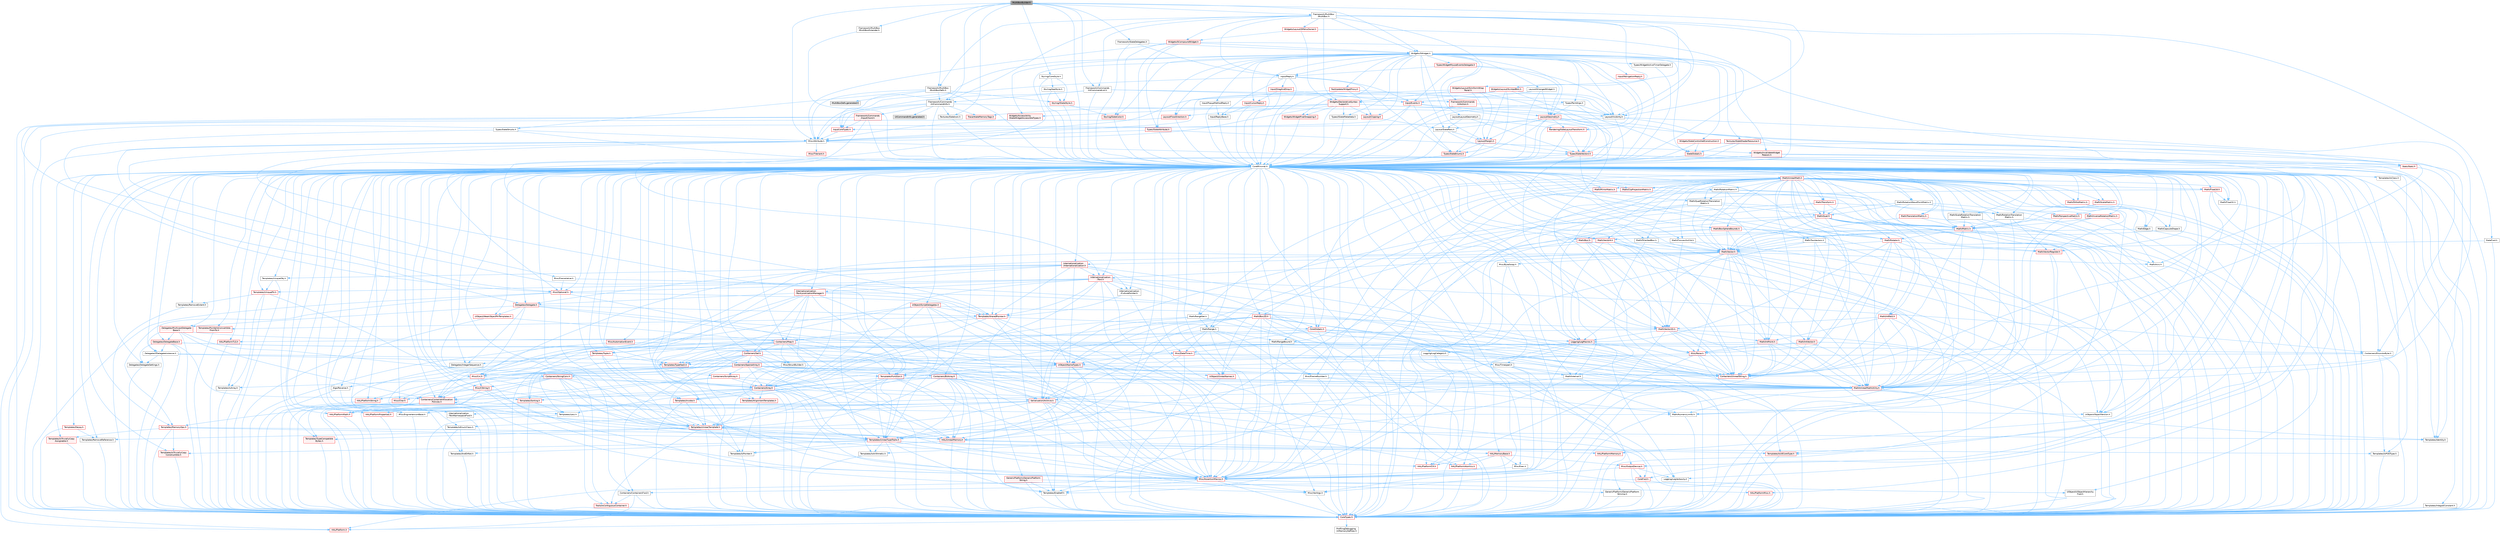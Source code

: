 digraph "MultiBoxBuilder.h"
{
 // INTERACTIVE_SVG=YES
 // LATEX_PDF_SIZE
  bgcolor="transparent";
  edge [fontname=Helvetica,fontsize=10,labelfontname=Helvetica,labelfontsize=10];
  node [fontname=Helvetica,fontsize=10,shape=box,height=0.2,width=0.4];
  Node1 [id="Node000001",label="MultiBoxBuilder.h",height=0.2,width=0.4,color="gray40", fillcolor="grey60", style="filled", fontcolor="black",tooltip=" "];
  Node1 -> Node2 [id="edge1_Node000001_Node000002",color="steelblue1",style="solid",tooltip=" "];
  Node2 [id="Node000002",label="Framework/MultiBox\l/MultiBoxExtender.h",height=0.2,width=0.4,color="grey40", fillcolor="white", style="filled",URL="$de/dbf/MultiBoxExtender_8h.html",tooltip=" "];
  Node2 -> Node3 [id="edge2_Node000002_Node000003",color="steelblue1",style="solid",tooltip=" "];
  Node3 [id="Node000003",label="CoreMinimal.h",height=0.2,width=0.4,color="grey40", fillcolor="white", style="filled",URL="$d7/d67/CoreMinimal_8h.html",tooltip=" "];
  Node3 -> Node4 [id="edge3_Node000003_Node000004",color="steelblue1",style="solid",tooltip=" "];
  Node4 [id="Node000004",label="CoreTypes.h",height=0.2,width=0.4,color="red", fillcolor="#FFF0F0", style="filled",URL="$dc/dec/CoreTypes_8h.html",tooltip=" "];
  Node4 -> Node5 [id="edge4_Node000004_Node000005",color="steelblue1",style="solid",tooltip=" "];
  Node5 [id="Node000005",label="HAL/Platform.h",height=0.2,width=0.4,color="red", fillcolor="#FFF0F0", style="filled",URL="$d9/dd0/Platform_8h.html",tooltip=" "];
  Node4 -> Node15 [id="edge5_Node000004_Node000015",color="steelblue1",style="solid",tooltip=" "];
  Node15 [id="Node000015",label="ProfilingDebugging\l/UMemoryDefines.h",height=0.2,width=0.4,color="grey40", fillcolor="white", style="filled",URL="$d2/da2/UMemoryDefines_8h.html",tooltip=" "];
  Node3 -> Node18 [id="edge6_Node000003_Node000018",color="steelblue1",style="solid",tooltip=" "];
  Node18 [id="Node000018",label="CoreFwd.h",height=0.2,width=0.4,color="red", fillcolor="#FFF0F0", style="filled",URL="$d1/d1e/CoreFwd_8h.html",tooltip=" "];
  Node18 -> Node4 [id="edge7_Node000018_Node000004",color="steelblue1",style="solid",tooltip=" "];
  Node18 -> Node19 [id="edge8_Node000018_Node000019",color="steelblue1",style="solid",tooltip=" "];
  Node19 [id="Node000019",label="Containers/ContainersFwd.h",height=0.2,width=0.4,color="grey40", fillcolor="white", style="filled",URL="$d4/d0a/ContainersFwd_8h.html",tooltip=" "];
  Node19 -> Node5 [id="edge9_Node000019_Node000005",color="steelblue1",style="solid",tooltip=" "];
  Node19 -> Node4 [id="edge10_Node000019_Node000004",color="steelblue1",style="solid",tooltip=" "];
  Node19 -> Node20 [id="edge11_Node000019_Node000020",color="steelblue1",style="solid",tooltip=" "];
  Node20 [id="Node000020",label="Traits/IsContiguousContainer.h",height=0.2,width=0.4,color="red", fillcolor="#FFF0F0", style="filled",URL="$d5/d3c/IsContiguousContainer_8h.html",tooltip=" "];
  Node20 -> Node4 [id="edge12_Node000020_Node000004",color="steelblue1",style="solid",tooltip=" "];
  Node18 -> Node24 [id="edge13_Node000018_Node000024",color="steelblue1",style="solid",tooltip=" "];
  Node24 [id="Node000024",label="UObject/UObjectHierarchy\lFwd.h",height=0.2,width=0.4,color="grey40", fillcolor="white", style="filled",URL="$d3/d13/UObjectHierarchyFwd_8h.html",tooltip=" "];
  Node3 -> Node24 [id="edge14_Node000003_Node000024",color="steelblue1",style="solid",tooltip=" "];
  Node3 -> Node19 [id="edge15_Node000003_Node000019",color="steelblue1",style="solid",tooltip=" "];
  Node3 -> Node25 [id="edge16_Node000003_Node000025",color="steelblue1",style="solid",tooltip=" "];
  Node25 [id="Node000025",label="Misc/VarArgs.h",height=0.2,width=0.4,color="grey40", fillcolor="white", style="filled",URL="$d5/d6f/VarArgs_8h.html",tooltip=" "];
  Node25 -> Node4 [id="edge17_Node000025_Node000004",color="steelblue1",style="solid",tooltip=" "];
  Node3 -> Node26 [id="edge18_Node000003_Node000026",color="steelblue1",style="solid",tooltip=" "];
  Node26 [id="Node000026",label="Logging/LogVerbosity.h",height=0.2,width=0.4,color="grey40", fillcolor="white", style="filled",URL="$d2/d8f/LogVerbosity_8h.html",tooltip=" "];
  Node26 -> Node4 [id="edge19_Node000026_Node000004",color="steelblue1",style="solid",tooltip=" "];
  Node3 -> Node27 [id="edge20_Node000003_Node000027",color="steelblue1",style="solid",tooltip=" "];
  Node27 [id="Node000027",label="Misc/OutputDevice.h",height=0.2,width=0.4,color="red", fillcolor="#FFF0F0", style="filled",URL="$d7/d32/OutputDevice_8h.html",tooltip=" "];
  Node27 -> Node18 [id="edge21_Node000027_Node000018",color="steelblue1",style="solid",tooltip=" "];
  Node27 -> Node4 [id="edge22_Node000027_Node000004",color="steelblue1",style="solid",tooltip=" "];
  Node27 -> Node26 [id="edge23_Node000027_Node000026",color="steelblue1",style="solid",tooltip=" "];
  Node27 -> Node25 [id="edge24_Node000027_Node000025",color="steelblue1",style="solid",tooltip=" "];
  Node3 -> Node33 [id="edge25_Node000003_Node000033",color="steelblue1",style="solid",tooltip=" "];
  Node33 [id="Node000033",label="HAL/PlatformCrt.h",height=0.2,width=0.4,color="red", fillcolor="#FFF0F0", style="filled",URL="$d8/d75/PlatformCrt_8h.html",tooltip=" "];
  Node3 -> Node43 [id="edge26_Node000003_Node000043",color="steelblue1",style="solid",tooltip=" "];
  Node43 [id="Node000043",label="HAL/PlatformMisc.h",height=0.2,width=0.4,color="red", fillcolor="#FFF0F0", style="filled",URL="$d0/df5/PlatformMisc_8h.html",tooltip=" "];
  Node43 -> Node4 [id="edge27_Node000043_Node000004",color="steelblue1",style="solid",tooltip=" "];
  Node3 -> Node62 [id="edge28_Node000003_Node000062",color="steelblue1",style="solid",tooltip=" "];
  Node62 [id="Node000062",label="Misc/AssertionMacros.h",height=0.2,width=0.4,color="red", fillcolor="#FFF0F0", style="filled",URL="$d0/dfa/AssertionMacros_8h.html",tooltip=" "];
  Node62 -> Node4 [id="edge29_Node000062_Node000004",color="steelblue1",style="solid",tooltip=" "];
  Node62 -> Node5 [id="edge30_Node000062_Node000005",color="steelblue1",style="solid",tooltip=" "];
  Node62 -> Node43 [id="edge31_Node000062_Node000043",color="steelblue1",style="solid",tooltip=" "];
  Node62 -> Node63 [id="edge32_Node000062_Node000063",color="steelblue1",style="solid",tooltip=" "];
  Node63 [id="Node000063",label="Templates/EnableIf.h",height=0.2,width=0.4,color="grey40", fillcolor="white", style="filled",URL="$d7/d60/EnableIf_8h.html",tooltip=" "];
  Node63 -> Node4 [id="edge33_Node000063_Node000004",color="steelblue1",style="solid",tooltip=" "];
  Node62 -> Node25 [id="edge34_Node000062_Node000025",color="steelblue1",style="solid",tooltip=" "];
  Node3 -> Node71 [id="edge35_Node000003_Node000071",color="steelblue1",style="solid",tooltip=" "];
  Node71 [id="Node000071",label="Templates/IsPointer.h",height=0.2,width=0.4,color="grey40", fillcolor="white", style="filled",URL="$d7/d05/IsPointer_8h.html",tooltip=" "];
  Node71 -> Node4 [id="edge36_Node000071_Node000004",color="steelblue1",style="solid",tooltip=" "];
  Node3 -> Node72 [id="edge37_Node000003_Node000072",color="steelblue1",style="solid",tooltip=" "];
  Node72 [id="Node000072",label="HAL/PlatformMemory.h",height=0.2,width=0.4,color="red", fillcolor="#FFF0F0", style="filled",URL="$de/d68/PlatformMemory_8h.html",tooltip=" "];
  Node72 -> Node4 [id="edge38_Node000072_Node000004",color="steelblue1",style="solid",tooltip=" "];
  Node3 -> Node55 [id="edge39_Node000003_Node000055",color="steelblue1",style="solid",tooltip=" "];
  Node55 [id="Node000055",label="HAL/PlatformAtomics.h",height=0.2,width=0.4,color="red", fillcolor="#FFF0F0", style="filled",URL="$d3/d36/PlatformAtomics_8h.html",tooltip=" "];
  Node55 -> Node4 [id="edge40_Node000055_Node000004",color="steelblue1",style="solid",tooltip=" "];
  Node3 -> Node77 [id="edge41_Node000003_Node000077",color="steelblue1",style="solid",tooltip=" "];
  Node77 [id="Node000077",label="Misc/Exec.h",height=0.2,width=0.4,color="grey40", fillcolor="white", style="filled",URL="$de/ddb/Exec_8h.html",tooltip=" "];
  Node77 -> Node4 [id="edge42_Node000077_Node000004",color="steelblue1",style="solid",tooltip=" "];
  Node77 -> Node62 [id="edge43_Node000077_Node000062",color="steelblue1",style="solid",tooltip=" "];
  Node3 -> Node78 [id="edge44_Node000003_Node000078",color="steelblue1",style="solid",tooltip=" "];
  Node78 [id="Node000078",label="HAL/MemoryBase.h",height=0.2,width=0.4,color="red", fillcolor="#FFF0F0", style="filled",URL="$d6/d9f/MemoryBase_8h.html",tooltip=" "];
  Node78 -> Node4 [id="edge45_Node000078_Node000004",color="steelblue1",style="solid",tooltip=" "];
  Node78 -> Node55 [id="edge46_Node000078_Node000055",color="steelblue1",style="solid",tooltip=" "];
  Node78 -> Node33 [id="edge47_Node000078_Node000033",color="steelblue1",style="solid",tooltip=" "];
  Node78 -> Node77 [id="edge48_Node000078_Node000077",color="steelblue1",style="solid",tooltip=" "];
  Node78 -> Node27 [id="edge49_Node000078_Node000027",color="steelblue1",style="solid",tooltip=" "];
  Node3 -> Node88 [id="edge50_Node000003_Node000088",color="steelblue1",style="solid",tooltip=" "];
  Node88 [id="Node000088",label="HAL/UnrealMemory.h",height=0.2,width=0.4,color="red", fillcolor="#FFF0F0", style="filled",URL="$d9/d96/UnrealMemory_8h.html",tooltip=" "];
  Node88 -> Node4 [id="edge51_Node000088_Node000004",color="steelblue1",style="solid",tooltip=" "];
  Node88 -> Node78 [id="edge52_Node000088_Node000078",color="steelblue1",style="solid",tooltip=" "];
  Node88 -> Node72 [id="edge53_Node000088_Node000072",color="steelblue1",style="solid",tooltip=" "];
  Node88 -> Node71 [id="edge54_Node000088_Node000071",color="steelblue1",style="solid",tooltip=" "];
  Node3 -> Node90 [id="edge55_Node000003_Node000090",color="steelblue1",style="solid",tooltip=" "];
  Node90 [id="Node000090",label="Templates/IsArithmetic.h",height=0.2,width=0.4,color="grey40", fillcolor="white", style="filled",URL="$d2/d5d/IsArithmetic_8h.html",tooltip=" "];
  Node90 -> Node4 [id="edge56_Node000090_Node000004",color="steelblue1",style="solid",tooltip=" "];
  Node3 -> Node84 [id="edge57_Node000003_Node000084",color="steelblue1",style="solid",tooltip=" "];
  Node84 [id="Node000084",label="Templates/AndOrNot.h",height=0.2,width=0.4,color="grey40", fillcolor="white", style="filled",URL="$db/d0a/AndOrNot_8h.html",tooltip=" "];
  Node84 -> Node4 [id="edge58_Node000084_Node000004",color="steelblue1",style="solid",tooltip=" "];
  Node3 -> Node91 [id="edge59_Node000003_Node000091",color="steelblue1",style="solid",tooltip=" "];
  Node91 [id="Node000091",label="Templates/IsPODType.h",height=0.2,width=0.4,color="grey40", fillcolor="white", style="filled",URL="$d7/db1/IsPODType_8h.html",tooltip=" "];
  Node91 -> Node4 [id="edge60_Node000091_Node000004",color="steelblue1",style="solid",tooltip=" "];
  Node3 -> Node92 [id="edge61_Node000003_Node000092",color="steelblue1",style="solid",tooltip=" "];
  Node92 [id="Node000092",label="Templates/IsUECoreType.h",height=0.2,width=0.4,color="red", fillcolor="#FFF0F0", style="filled",URL="$d1/db8/IsUECoreType_8h.html",tooltip=" "];
  Node92 -> Node4 [id="edge62_Node000092_Node000004",color="steelblue1",style="solid",tooltip=" "];
  Node3 -> Node85 [id="edge63_Node000003_Node000085",color="steelblue1",style="solid",tooltip=" "];
  Node85 [id="Node000085",label="Templates/IsTriviallyCopy\lConstructible.h",height=0.2,width=0.4,color="red", fillcolor="#FFF0F0", style="filled",URL="$d3/d78/IsTriviallyCopyConstructible_8h.html",tooltip=" "];
  Node85 -> Node4 [id="edge64_Node000085_Node000004",color="steelblue1",style="solid",tooltip=" "];
  Node3 -> Node93 [id="edge65_Node000003_Node000093",color="steelblue1",style="solid",tooltip=" "];
  Node93 [id="Node000093",label="Templates/UnrealTypeTraits.h",height=0.2,width=0.4,color="red", fillcolor="#FFF0F0", style="filled",URL="$d2/d2d/UnrealTypeTraits_8h.html",tooltip=" "];
  Node93 -> Node4 [id="edge66_Node000093_Node000004",color="steelblue1",style="solid",tooltip=" "];
  Node93 -> Node71 [id="edge67_Node000093_Node000071",color="steelblue1",style="solid",tooltip=" "];
  Node93 -> Node62 [id="edge68_Node000093_Node000062",color="steelblue1",style="solid",tooltip=" "];
  Node93 -> Node84 [id="edge69_Node000093_Node000084",color="steelblue1",style="solid",tooltip=" "];
  Node93 -> Node63 [id="edge70_Node000093_Node000063",color="steelblue1",style="solid",tooltip=" "];
  Node93 -> Node90 [id="edge71_Node000093_Node000090",color="steelblue1",style="solid",tooltip=" "];
  Node93 -> Node91 [id="edge72_Node000093_Node000091",color="steelblue1",style="solid",tooltip=" "];
  Node93 -> Node92 [id="edge73_Node000093_Node000092",color="steelblue1",style="solid",tooltip=" "];
  Node93 -> Node85 [id="edge74_Node000093_Node000085",color="steelblue1",style="solid",tooltip=" "];
  Node3 -> Node63 [id="edge75_Node000003_Node000063",color="steelblue1",style="solid",tooltip=" "];
  Node3 -> Node95 [id="edge76_Node000003_Node000095",color="steelblue1",style="solid",tooltip=" "];
  Node95 [id="Node000095",label="Templates/RemoveReference.h",height=0.2,width=0.4,color="grey40", fillcolor="white", style="filled",URL="$da/dbe/RemoveReference_8h.html",tooltip=" "];
  Node95 -> Node4 [id="edge77_Node000095_Node000004",color="steelblue1",style="solid",tooltip=" "];
  Node3 -> Node96 [id="edge78_Node000003_Node000096",color="steelblue1",style="solid",tooltip=" "];
  Node96 [id="Node000096",label="Templates/IntegralConstant.h",height=0.2,width=0.4,color="grey40", fillcolor="white", style="filled",URL="$db/d1b/IntegralConstant_8h.html",tooltip=" "];
  Node96 -> Node4 [id="edge79_Node000096_Node000004",color="steelblue1",style="solid",tooltip=" "];
  Node3 -> Node97 [id="edge80_Node000003_Node000097",color="steelblue1",style="solid",tooltip=" "];
  Node97 [id="Node000097",label="Templates/IsClass.h",height=0.2,width=0.4,color="grey40", fillcolor="white", style="filled",URL="$db/dcb/IsClass_8h.html",tooltip=" "];
  Node97 -> Node4 [id="edge81_Node000097_Node000004",color="steelblue1",style="solid",tooltip=" "];
  Node3 -> Node98 [id="edge82_Node000003_Node000098",color="steelblue1",style="solid",tooltip=" "];
  Node98 [id="Node000098",label="Templates/TypeCompatible\lBytes.h",height=0.2,width=0.4,color="red", fillcolor="#FFF0F0", style="filled",URL="$df/d0a/TypeCompatibleBytes_8h.html",tooltip=" "];
  Node98 -> Node4 [id="edge83_Node000098_Node000004",color="steelblue1",style="solid",tooltip=" "];
  Node3 -> Node20 [id="edge84_Node000003_Node000020",color="steelblue1",style="solid",tooltip=" "];
  Node3 -> Node99 [id="edge85_Node000003_Node000099",color="steelblue1",style="solid",tooltip=" "];
  Node99 [id="Node000099",label="Templates/UnrealTemplate.h",height=0.2,width=0.4,color="red", fillcolor="#FFF0F0", style="filled",URL="$d4/d24/UnrealTemplate_8h.html",tooltip=" "];
  Node99 -> Node4 [id="edge86_Node000099_Node000004",color="steelblue1",style="solid",tooltip=" "];
  Node99 -> Node71 [id="edge87_Node000099_Node000071",color="steelblue1",style="solid",tooltip=" "];
  Node99 -> Node88 [id="edge88_Node000099_Node000088",color="steelblue1",style="solid",tooltip=" "];
  Node99 -> Node93 [id="edge89_Node000099_Node000093",color="steelblue1",style="solid",tooltip=" "];
  Node99 -> Node95 [id="edge90_Node000099_Node000095",color="steelblue1",style="solid",tooltip=" "];
  Node99 -> Node98 [id="edge91_Node000099_Node000098",color="steelblue1",style="solid",tooltip=" "];
  Node99 -> Node66 [id="edge92_Node000099_Node000066",color="steelblue1",style="solid",tooltip=" "];
  Node66 [id="Node000066",label="Templates/Identity.h",height=0.2,width=0.4,color="grey40", fillcolor="white", style="filled",URL="$d0/dd5/Identity_8h.html",tooltip=" "];
  Node99 -> Node20 [id="edge93_Node000099_Node000020",color="steelblue1",style="solid",tooltip=" "];
  Node3 -> Node48 [id="edge94_Node000003_Node000048",color="steelblue1",style="solid",tooltip=" "];
  Node48 [id="Node000048",label="Math/NumericLimits.h",height=0.2,width=0.4,color="grey40", fillcolor="white", style="filled",URL="$df/d1b/NumericLimits_8h.html",tooltip=" "];
  Node48 -> Node4 [id="edge95_Node000048_Node000004",color="steelblue1",style="solid",tooltip=" "];
  Node3 -> Node103 [id="edge96_Node000003_Node000103",color="steelblue1",style="solid",tooltip=" "];
  Node103 [id="Node000103",label="HAL/PlatformMath.h",height=0.2,width=0.4,color="red", fillcolor="#FFF0F0", style="filled",URL="$dc/d53/PlatformMath_8h.html",tooltip=" "];
  Node103 -> Node4 [id="edge97_Node000103_Node000004",color="steelblue1",style="solid",tooltip=" "];
  Node3 -> Node86 [id="edge98_Node000003_Node000086",color="steelblue1",style="solid",tooltip=" "];
  Node86 [id="Node000086",label="Templates/IsTriviallyCopy\lAssignable.h",height=0.2,width=0.4,color="red", fillcolor="#FFF0F0", style="filled",URL="$d2/df2/IsTriviallyCopyAssignable_8h.html",tooltip=" "];
  Node86 -> Node4 [id="edge99_Node000086_Node000004",color="steelblue1",style="solid",tooltip=" "];
  Node3 -> Node111 [id="edge100_Node000003_Node000111",color="steelblue1",style="solid",tooltip=" "];
  Node111 [id="Node000111",label="Templates/MemoryOps.h",height=0.2,width=0.4,color="red", fillcolor="#FFF0F0", style="filled",URL="$db/dea/MemoryOps_8h.html",tooltip=" "];
  Node111 -> Node4 [id="edge101_Node000111_Node000004",color="steelblue1",style="solid",tooltip=" "];
  Node111 -> Node88 [id="edge102_Node000111_Node000088",color="steelblue1",style="solid",tooltip=" "];
  Node111 -> Node86 [id="edge103_Node000111_Node000086",color="steelblue1",style="solid",tooltip=" "];
  Node111 -> Node85 [id="edge104_Node000111_Node000085",color="steelblue1",style="solid",tooltip=" "];
  Node111 -> Node93 [id="edge105_Node000111_Node000093",color="steelblue1",style="solid",tooltip=" "];
  Node3 -> Node112 [id="edge106_Node000003_Node000112",color="steelblue1",style="solid",tooltip=" "];
  Node112 [id="Node000112",label="Containers/ContainerAllocation\lPolicies.h",height=0.2,width=0.4,color="red", fillcolor="#FFF0F0", style="filled",URL="$d7/dff/ContainerAllocationPolicies_8h.html",tooltip=" "];
  Node112 -> Node4 [id="edge107_Node000112_Node000004",color="steelblue1",style="solid",tooltip=" "];
  Node112 -> Node112 [id="edge108_Node000112_Node000112",color="steelblue1",style="solid",tooltip=" "];
  Node112 -> Node103 [id="edge109_Node000112_Node000103",color="steelblue1",style="solid",tooltip=" "];
  Node112 -> Node88 [id="edge110_Node000112_Node000088",color="steelblue1",style="solid",tooltip=" "];
  Node112 -> Node48 [id="edge111_Node000112_Node000048",color="steelblue1",style="solid",tooltip=" "];
  Node112 -> Node62 [id="edge112_Node000112_Node000062",color="steelblue1",style="solid",tooltip=" "];
  Node112 -> Node111 [id="edge113_Node000112_Node000111",color="steelblue1",style="solid",tooltip=" "];
  Node112 -> Node98 [id="edge114_Node000112_Node000098",color="steelblue1",style="solid",tooltip=" "];
  Node3 -> Node115 [id="edge115_Node000003_Node000115",color="steelblue1",style="solid",tooltip=" "];
  Node115 [id="Node000115",label="Templates/IsEnumClass.h",height=0.2,width=0.4,color="grey40", fillcolor="white", style="filled",URL="$d7/d15/IsEnumClass_8h.html",tooltip=" "];
  Node115 -> Node4 [id="edge116_Node000115_Node000004",color="steelblue1",style="solid",tooltip=" "];
  Node115 -> Node84 [id="edge117_Node000115_Node000084",color="steelblue1",style="solid",tooltip=" "];
  Node3 -> Node116 [id="edge118_Node000003_Node000116",color="steelblue1",style="solid",tooltip=" "];
  Node116 [id="Node000116",label="HAL/PlatformProperties.h",height=0.2,width=0.4,color="red", fillcolor="#FFF0F0", style="filled",URL="$d9/db0/PlatformProperties_8h.html",tooltip=" "];
  Node116 -> Node4 [id="edge119_Node000116_Node000004",color="steelblue1",style="solid",tooltip=" "];
  Node3 -> Node119 [id="edge120_Node000003_Node000119",color="steelblue1",style="solid",tooltip=" "];
  Node119 [id="Node000119",label="Misc/EngineVersionBase.h",height=0.2,width=0.4,color="grey40", fillcolor="white", style="filled",URL="$d5/d2b/EngineVersionBase_8h.html",tooltip=" "];
  Node119 -> Node4 [id="edge121_Node000119_Node000004",color="steelblue1",style="solid",tooltip=" "];
  Node3 -> Node120 [id="edge122_Node000003_Node000120",color="steelblue1",style="solid",tooltip=" "];
  Node120 [id="Node000120",label="Internationalization\l/TextNamespaceFwd.h",height=0.2,width=0.4,color="grey40", fillcolor="white", style="filled",URL="$d8/d97/TextNamespaceFwd_8h.html",tooltip=" "];
  Node120 -> Node4 [id="edge123_Node000120_Node000004",color="steelblue1",style="solid",tooltip=" "];
  Node3 -> Node121 [id="edge124_Node000003_Node000121",color="steelblue1",style="solid",tooltip=" "];
  Node121 [id="Node000121",label="Serialization/Archive.h",height=0.2,width=0.4,color="red", fillcolor="#FFF0F0", style="filled",URL="$d7/d3b/Archive_8h.html",tooltip=" "];
  Node121 -> Node18 [id="edge125_Node000121_Node000018",color="steelblue1",style="solid",tooltip=" "];
  Node121 -> Node4 [id="edge126_Node000121_Node000004",color="steelblue1",style="solid",tooltip=" "];
  Node121 -> Node116 [id="edge127_Node000121_Node000116",color="steelblue1",style="solid",tooltip=" "];
  Node121 -> Node120 [id="edge128_Node000121_Node000120",color="steelblue1",style="solid",tooltip=" "];
  Node121 -> Node62 [id="edge129_Node000121_Node000062",color="steelblue1",style="solid",tooltip=" "];
  Node121 -> Node119 [id="edge130_Node000121_Node000119",color="steelblue1",style="solid",tooltip=" "];
  Node121 -> Node25 [id="edge131_Node000121_Node000025",color="steelblue1",style="solid",tooltip=" "];
  Node121 -> Node63 [id="edge132_Node000121_Node000063",color="steelblue1",style="solid",tooltip=" "];
  Node121 -> Node115 [id="edge133_Node000121_Node000115",color="steelblue1",style="solid",tooltip=" "];
  Node121 -> Node99 [id="edge134_Node000121_Node000099",color="steelblue1",style="solid",tooltip=" "];
  Node121 -> Node124 [id="edge135_Node000121_Node000124",color="steelblue1",style="solid",tooltip=" "];
  Node124 [id="Node000124",label="UObject/ObjectVersion.h",height=0.2,width=0.4,color="grey40", fillcolor="white", style="filled",URL="$da/d63/ObjectVersion_8h.html",tooltip=" "];
  Node124 -> Node4 [id="edge136_Node000124_Node000004",color="steelblue1",style="solid",tooltip=" "];
  Node3 -> Node125 [id="edge137_Node000003_Node000125",color="steelblue1",style="solid",tooltip=" "];
  Node125 [id="Node000125",label="Templates/Less.h",height=0.2,width=0.4,color="grey40", fillcolor="white", style="filled",URL="$de/dc8/Less_8h.html",tooltip=" "];
  Node125 -> Node4 [id="edge138_Node000125_Node000004",color="steelblue1",style="solid",tooltip=" "];
  Node125 -> Node99 [id="edge139_Node000125_Node000099",color="steelblue1",style="solid",tooltip=" "];
  Node3 -> Node126 [id="edge140_Node000003_Node000126",color="steelblue1",style="solid",tooltip=" "];
  Node126 [id="Node000126",label="Templates/Sorting.h",height=0.2,width=0.4,color="red", fillcolor="#FFF0F0", style="filled",URL="$d3/d9e/Sorting_8h.html",tooltip=" "];
  Node126 -> Node4 [id="edge141_Node000126_Node000004",color="steelblue1",style="solid",tooltip=" "];
  Node126 -> Node103 [id="edge142_Node000126_Node000103",color="steelblue1",style="solid",tooltip=" "];
  Node126 -> Node125 [id="edge143_Node000126_Node000125",color="steelblue1",style="solid",tooltip=" "];
  Node3 -> Node137 [id="edge144_Node000003_Node000137",color="steelblue1",style="solid",tooltip=" "];
  Node137 [id="Node000137",label="Misc/Char.h",height=0.2,width=0.4,color="red", fillcolor="#FFF0F0", style="filled",URL="$d0/d58/Char_8h.html",tooltip=" "];
  Node137 -> Node4 [id="edge145_Node000137_Node000004",color="steelblue1",style="solid",tooltip=" "];
  Node3 -> Node140 [id="edge146_Node000003_Node000140",color="steelblue1",style="solid",tooltip=" "];
  Node140 [id="Node000140",label="GenericPlatform/GenericPlatform\lStricmp.h",height=0.2,width=0.4,color="grey40", fillcolor="white", style="filled",URL="$d2/d86/GenericPlatformStricmp_8h.html",tooltip=" "];
  Node140 -> Node4 [id="edge147_Node000140_Node000004",color="steelblue1",style="solid",tooltip=" "];
  Node3 -> Node141 [id="edge148_Node000003_Node000141",color="steelblue1",style="solid",tooltip=" "];
  Node141 [id="Node000141",label="GenericPlatform/GenericPlatform\lString.h",height=0.2,width=0.4,color="red", fillcolor="#FFF0F0", style="filled",URL="$dd/d20/GenericPlatformString_8h.html",tooltip=" "];
  Node141 -> Node4 [id="edge149_Node000141_Node000004",color="steelblue1",style="solid",tooltip=" "];
  Node141 -> Node140 [id="edge150_Node000141_Node000140",color="steelblue1",style="solid",tooltip=" "];
  Node141 -> Node63 [id="edge151_Node000141_Node000063",color="steelblue1",style="solid",tooltip=" "];
  Node3 -> Node74 [id="edge152_Node000003_Node000074",color="steelblue1",style="solid",tooltip=" "];
  Node74 [id="Node000074",label="HAL/PlatformString.h",height=0.2,width=0.4,color="red", fillcolor="#FFF0F0", style="filled",URL="$db/db5/PlatformString_8h.html",tooltip=" "];
  Node74 -> Node4 [id="edge153_Node000074_Node000004",color="steelblue1",style="solid",tooltip=" "];
  Node3 -> Node144 [id="edge154_Node000003_Node000144",color="steelblue1",style="solid",tooltip=" "];
  Node144 [id="Node000144",label="Misc/CString.h",height=0.2,width=0.4,color="red", fillcolor="#FFF0F0", style="filled",URL="$d2/d49/CString_8h.html",tooltip=" "];
  Node144 -> Node4 [id="edge155_Node000144_Node000004",color="steelblue1",style="solid",tooltip=" "];
  Node144 -> Node33 [id="edge156_Node000144_Node000033",color="steelblue1",style="solid",tooltip=" "];
  Node144 -> Node74 [id="edge157_Node000144_Node000074",color="steelblue1",style="solid",tooltip=" "];
  Node144 -> Node62 [id="edge158_Node000144_Node000062",color="steelblue1",style="solid",tooltip=" "];
  Node144 -> Node137 [id="edge159_Node000144_Node000137",color="steelblue1",style="solid",tooltip=" "];
  Node144 -> Node25 [id="edge160_Node000144_Node000025",color="steelblue1",style="solid",tooltip=" "];
  Node3 -> Node145 [id="edge161_Node000003_Node000145",color="steelblue1",style="solid",tooltip=" "];
  Node145 [id="Node000145",label="Misc/Crc.h",height=0.2,width=0.4,color="red", fillcolor="#FFF0F0", style="filled",URL="$d4/dd2/Crc_8h.html",tooltip=" "];
  Node145 -> Node4 [id="edge162_Node000145_Node000004",color="steelblue1",style="solid",tooltip=" "];
  Node145 -> Node74 [id="edge163_Node000145_Node000074",color="steelblue1",style="solid",tooltip=" "];
  Node145 -> Node62 [id="edge164_Node000145_Node000062",color="steelblue1",style="solid",tooltip=" "];
  Node145 -> Node144 [id="edge165_Node000145_Node000144",color="steelblue1",style="solid",tooltip=" "];
  Node145 -> Node137 [id="edge166_Node000145_Node000137",color="steelblue1",style="solid",tooltip=" "];
  Node145 -> Node93 [id="edge167_Node000145_Node000093",color="steelblue1",style="solid",tooltip=" "];
  Node3 -> Node136 [id="edge168_Node000003_Node000136",color="steelblue1",style="solid",tooltip=" "];
  Node136 [id="Node000136",label="Math/UnrealMathUtility.h",height=0.2,width=0.4,color="red", fillcolor="#FFF0F0", style="filled",URL="$db/db8/UnrealMathUtility_8h.html",tooltip=" "];
  Node136 -> Node4 [id="edge169_Node000136_Node000004",color="steelblue1",style="solid",tooltip=" "];
  Node136 -> Node62 [id="edge170_Node000136_Node000062",color="steelblue1",style="solid",tooltip=" "];
  Node136 -> Node103 [id="edge171_Node000136_Node000103",color="steelblue1",style="solid",tooltip=" "];
  Node136 -> Node66 [id="edge172_Node000136_Node000066",color="steelblue1",style="solid",tooltip=" "];
  Node3 -> Node146 [id="edge173_Node000003_Node000146",color="steelblue1",style="solid",tooltip=" "];
  Node146 [id="Node000146",label="Containers/UnrealString.h",height=0.2,width=0.4,color="red", fillcolor="#FFF0F0", style="filled",URL="$d5/dba/UnrealString_8h.html",tooltip=" "];
  Node3 -> Node150 [id="edge174_Node000003_Node000150",color="steelblue1",style="solid",tooltip=" "];
  Node150 [id="Node000150",label="Containers/Array.h",height=0.2,width=0.4,color="red", fillcolor="#FFF0F0", style="filled",URL="$df/dd0/Array_8h.html",tooltip=" "];
  Node150 -> Node4 [id="edge175_Node000150_Node000004",color="steelblue1",style="solid",tooltip=" "];
  Node150 -> Node62 [id="edge176_Node000150_Node000062",color="steelblue1",style="solid",tooltip=" "];
  Node150 -> Node88 [id="edge177_Node000150_Node000088",color="steelblue1",style="solid",tooltip=" "];
  Node150 -> Node93 [id="edge178_Node000150_Node000093",color="steelblue1",style="solid",tooltip=" "];
  Node150 -> Node99 [id="edge179_Node000150_Node000099",color="steelblue1",style="solid",tooltip=" "];
  Node150 -> Node112 [id="edge180_Node000150_Node000112",color="steelblue1",style="solid",tooltip=" "];
  Node150 -> Node121 [id="edge181_Node000150_Node000121",color="steelblue1",style="solid",tooltip=" "];
  Node150 -> Node129 [id="edge182_Node000150_Node000129",color="steelblue1",style="solid",tooltip=" "];
  Node129 [id="Node000129",label="Templates/Invoke.h",height=0.2,width=0.4,color="red", fillcolor="#FFF0F0", style="filled",URL="$d7/deb/Invoke_8h.html",tooltip=" "];
  Node129 -> Node4 [id="edge183_Node000129_Node000004",color="steelblue1",style="solid",tooltip=" "];
  Node129 -> Node99 [id="edge184_Node000129_Node000099",color="steelblue1",style="solid",tooltip=" "];
  Node150 -> Node125 [id="edge185_Node000150_Node000125",color="steelblue1",style="solid",tooltip=" "];
  Node150 -> Node126 [id="edge186_Node000150_Node000126",color="steelblue1",style="solid",tooltip=" "];
  Node150 -> Node173 [id="edge187_Node000150_Node000173",color="steelblue1",style="solid",tooltip=" "];
  Node173 [id="Node000173",label="Templates/AlignmentTemplates.h",height=0.2,width=0.4,color="red", fillcolor="#FFF0F0", style="filled",URL="$dd/d32/AlignmentTemplates_8h.html",tooltip=" "];
  Node173 -> Node4 [id="edge188_Node000173_Node000004",color="steelblue1",style="solid",tooltip=" "];
  Node173 -> Node71 [id="edge189_Node000173_Node000071",color="steelblue1",style="solid",tooltip=" "];
  Node3 -> Node174 [id="edge190_Node000003_Node000174",color="steelblue1",style="solid",tooltip=" "];
  Node174 [id="Node000174",label="Misc/FrameNumber.h",height=0.2,width=0.4,color="grey40", fillcolor="white", style="filled",URL="$dd/dbd/FrameNumber_8h.html",tooltip=" "];
  Node174 -> Node4 [id="edge191_Node000174_Node000004",color="steelblue1",style="solid",tooltip=" "];
  Node174 -> Node48 [id="edge192_Node000174_Node000048",color="steelblue1",style="solid",tooltip=" "];
  Node174 -> Node136 [id="edge193_Node000174_Node000136",color="steelblue1",style="solid",tooltip=" "];
  Node174 -> Node63 [id="edge194_Node000174_Node000063",color="steelblue1",style="solid",tooltip=" "];
  Node174 -> Node93 [id="edge195_Node000174_Node000093",color="steelblue1",style="solid",tooltip=" "];
  Node3 -> Node175 [id="edge196_Node000003_Node000175",color="steelblue1",style="solid",tooltip=" "];
  Node175 [id="Node000175",label="Misc/Timespan.h",height=0.2,width=0.4,color="grey40", fillcolor="white", style="filled",URL="$da/dd9/Timespan_8h.html",tooltip=" "];
  Node175 -> Node4 [id="edge197_Node000175_Node000004",color="steelblue1",style="solid",tooltip=" "];
  Node175 -> Node176 [id="edge198_Node000175_Node000176",color="steelblue1",style="solid",tooltip=" "];
  Node176 [id="Node000176",label="Math/Interval.h",height=0.2,width=0.4,color="grey40", fillcolor="white", style="filled",URL="$d1/d55/Interval_8h.html",tooltip=" "];
  Node176 -> Node4 [id="edge199_Node000176_Node000004",color="steelblue1",style="solid",tooltip=" "];
  Node176 -> Node90 [id="edge200_Node000176_Node000090",color="steelblue1",style="solid",tooltip=" "];
  Node176 -> Node93 [id="edge201_Node000176_Node000093",color="steelblue1",style="solid",tooltip=" "];
  Node176 -> Node48 [id="edge202_Node000176_Node000048",color="steelblue1",style="solid",tooltip=" "];
  Node176 -> Node136 [id="edge203_Node000176_Node000136",color="steelblue1",style="solid",tooltip=" "];
  Node175 -> Node136 [id="edge204_Node000175_Node000136",color="steelblue1",style="solid",tooltip=" "];
  Node175 -> Node62 [id="edge205_Node000175_Node000062",color="steelblue1",style="solid",tooltip=" "];
  Node3 -> Node177 [id="edge206_Node000003_Node000177",color="steelblue1",style="solid",tooltip=" "];
  Node177 [id="Node000177",label="Containers/StringConv.h",height=0.2,width=0.4,color="red", fillcolor="#FFF0F0", style="filled",URL="$d3/ddf/StringConv_8h.html",tooltip=" "];
  Node177 -> Node4 [id="edge207_Node000177_Node000004",color="steelblue1",style="solid",tooltip=" "];
  Node177 -> Node62 [id="edge208_Node000177_Node000062",color="steelblue1",style="solid",tooltip=" "];
  Node177 -> Node112 [id="edge209_Node000177_Node000112",color="steelblue1",style="solid",tooltip=" "];
  Node177 -> Node150 [id="edge210_Node000177_Node000150",color="steelblue1",style="solid",tooltip=" "];
  Node177 -> Node144 [id="edge211_Node000177_Node000144",color="steelblue1",style="solid",tooltip=" "];
  Node177 -> Node178 [id="edge212_Node000177_Node000178",color="steelblue1",style="solid",tooltip=" "];
  Node178 [id="Node000178",label="Templates/IsArray.h",height=0.2,width=0.4,color="grey40", fillcolor="white", style="filled",URL="$d8/d8d/IsArray_8h.html",tooltip=" "];
  Node178 -> Node4 [id="edge213_Node000178_Node000004",color="steelblue1",style="solid",tooltip=" "];
  Node177 -> Node99 [id="edge214_Node000177_Node000099",color="steelblue1",style="solid",tooltip=" "];
  Node177 -> Node93 [id="edge215_Node000177_Node000093",color="steelblue1",style="solid",tooltip=" "];
  Node177 -> Node20 [id="edge216_Node000177_Node000020",color="steelblue1",style="solid",tooltip=" "];
  Node3 -> Node179 [id="edge217_Node000003_Node000179",color="steelblue1",style="solid",tooltip=" "];
  Node179 [id="Node000179",label="UObject/UnrealNames.h",height=0.2,width=0.4,color="red", fillcolor="#FFF0F0", style="filled",URL="$d8/db1/UnrealNames_8h.html",tooltip=" "];
  Node179 -> Node4 [id="edge218_Node000179_Node000004",color="steelblue1",style="solid",tooltip=" "];
  Node3 -> Node181 [id="edge219_Node000003_Node000181",color="steelblue1",style="solid",tooltip=" "];
  Node181 [id="Node000181",label="UObject/NameTypes.h",height=0.2,width=0.4,color="red", fillcolor="#FFF0F0", style="filled",URL="$d6/d35/NameTypes_8h.html",tooltip=" "];
  Node181 -> Node4 [id="edge220_Node000181_Node000004",color="steelblue1",style="solid",tooltip=" "];
  Node181 -> Node62 [id="edge221_Node000181_Node000062",color="steelblue1",style="solid",tooltip=" "];
  Node181 -> Node88 [id="edge222_Node000181_Node000088",color="steelblue1",style="solid",tooltip=" "];
  Node181 -> Node93 [id="edge223_Node000181_Node000093",color="steelblue1",style="solid",tooltip=" "];
  Node181 -> Node99 [id="edge224_Node000181_Node000099",color="steelblue1",style="solid",tooltip=" "];
  Node181 -> Node146 [id="edge225_Node000181_Node000146",color="steelblue1",style="solid",tooltip=" "];
  Node181 -> Node177 [id="edge226_Node000181_Node000177",color="steelblue1",style="solid",tooltip=" "];
  Node181 -> Node179 [id="edge227_Node000181_Node000179",color="steelblue1",style="solid",tooltip=" "];
  Node3 -> Node189 [id="edge228_Node000003_Node000189",color="steelblue1",style="solid",tooltip=" "];
  Node189 [id="Node000189",label="Misc/Parse.h",height=0.2,width=0.4,color="red", fillcolor="#FFF0F0", style="filled",URL="$dc/d71/Parse_8h.html",tooltip=" "];
  Node189 -> Node146 [id="edge229_Node000189_Node000146",color="steelblue1",style="solid",tooltip=" "];
  Node189 -> Node4 [id="edge230_Node000189_Node000004",color="steelblue1",style="solid",tooltip=" "];
  Node189 -> Node33 [id="edge231_Node000189_Node000033",color="steelblue1",style="solid",tooltip=" "];
  Node189 -> Node190 [id="edge232_Node000189_Node000190",color="steelblue1",style="solid",tooltip=" "];
  Node190 [id="Node000190",label="Templates/Function.h",height=0.2,width=0.4,color="red", fillcolor="#FFF0F0", style="filled",URL="$df/df5/Function_8h.html",tooltip=" "];
  Node190 -> Node4 [id="edge233_Node000190_Node000004",color="steelblue1",style="solid",tooltip=" "];
  Node190 -> Node62 [id="edge234_Node000190_Node000062",color="steelblue1",style="solid",tooltip=" "];
  Node190 -> Node88 [id="edge235_Node000190_Node000088",color="steelblue1",style="solid",tooltip=" "];
  Node190 -> Node93 [id="edge236_Node000190_Node000093",color="steelblue1",style="solid",tooltip=" "];
  Node190 -> Node129 [id="edge237_Node000190_Node000129",color="steelblue1",style="solid",tooltip=" "];
  Node190 -> Node99 [id="edge238_Node000190_Node000099",color="steelblue1",style="solid",tooltip=" "];
  Node190 -> Node136 [id="edge239_Node000190_Node000136",color="steelblue1",style="solid",tooltip=" "];
  Node3 -> Node173 [id="edge240_Node000003_Node000173",color="steelblue1",style="solid",tooltip=" "];
  Node3 -> Node192 [id="edge241_Node000003_Node000192",color="steelblue1",style="solid",tooltip=" "];
  Node192 [id="Node000192",label="Misc/StructBuilder.h",height=0.2,width=0.4,color="grey40", fillcolor="white", style="filled",URL="$d9/db3/StructBuilder_8h.html",tooltip=" "];
  Node192 -> Node4 [id="edge242_Node000192_Node000004",color="steelblue1",style="solid",tooltip=" "];
  Node192 -> Node136 [id="edge243_Node000192_Node000136",color="steelblue1",style="solid",tooltip=" "];
  Node192 -> Node173 [id="edge244_Node000192_Node000173",color="steelblue1",style="solid",tooltip=" "];
  Node3 -> Node105 [id="edge245_Node000003_Node000105",color="steelblue1",style="solid",tooltip=" "];
  Node105 [id="Node000105",label="Templates/Decay.h",height=0.2,width=0.4,color="red", fillcolor="#FFF0F0", style="filled",URL="$dd/d0f/Decay_8h.html",tooltip=" "];
  Node105 -> Node4 [id="edge246_Node000105_Node000004",color="steelblue1",style="solid",tooltip=" "];
  Node105 -> Node95 [id="edge247_Node000105_Node000095",color="steelblue1",style="solid",tooltip=" "];
  Node3 -> Node193 [id="edge248_Node000003_Node000193",color="steelblue1",style="solid",tooltip=" "];
  Node193 [id="Node000193",label="Templates/PointerIsConvertible\lFromTo.h",height=0.2,width=0.4,color="red", fillcolor="#FFF0F0", style="filled",URL="$d6/d65/PointerIsConvertibleFromTo_8h.html",tooltip=" "];
  Node193 -> Node4 [id="edge249_Node000193_Node000004",color="steelblue1",style="solid",tooltip=" "];
  Node3 -> Node129 [id="edge250_Node000003_Node000129",color="steelblue1",style="solid",tooltip=" "];
  Node3 -> Node190 [id="edge251_Node000003_Node000190",color="steelblue1",style="solid",tooltip=" "];
  Node3 -> Node162 [id="edge252_Node000003_Node000162",color="steelblue1",style="solid",tooltip=" "];
  Node162 [id="Node000162",label="Templates/TypeHash.h",height=0.2,width=0.4,color="red", fillcolor="#FFF0F0", style="filled",URL="$d1/d62/TypeHash_8h.html",tooltip=" "];
  Node162 -> Node4 [id="edge253_Node000162_Node000004",color="steelblue1",style="solid",tooltip=" "];
  Node162 -> Node145 [id="edge254_Node000162_Node000145",color="steelblue1",style="solid",tooltip=" "];
  Node3 -> Node194 [id="edge255_Node000003_Node000194",color="steelblue1",style="solid",tooltip=" "];
  Node194 [id="Node000194",label="Containers/ScriptArray.h",height=0.2,width=0.4,color="red", fillcolor="#FFF0F0", style="filled",URL="$dc/daf/ScriptArray_8h.html",tooltip=" "];
  Node194 -> Node4 [id="edge256_Node000194_Node000004",color="steelblue1",style="solid",tooltip=" "];
  Node194 -> Node62 [id="edge257_Node000194_Node000062",color="steelblue1",style="solid",tooltip=" "];
  Node194 -> Node88 [id="edge258_Node000194_Node000088",color="steelblue1",style="solid",tooltip=" "];
  Node194 -> Node112 [id="edge259_Node000194_Node000112",color="steelblue1",style="solid",tooltip=" "];
  Node194 -> Node150 [id="edge260_Node000194_Node000150",color="steelblue1",style="solid",tooltip=" "];
  Node3 -> Node195 [id="edge261_Node000003_Node000195",color="steelblue1",style="solid",tooltip=" "];
  Node195 [id="Node000195",label="Containers/BitArray.h",height=0.2,width=0.4,color="red", fillcolor="#FFF0F0", style="filled",URL="$d1/de4/BitArray_8h.html",tooltip=" "];
  Node195 -> Node112 [id="edge262_Node000195_Node000112",color="steelblue1",style="solid",tooltip=" "];
  Node195 -> Node4 [id="edge263_Node000195_Node000004",color="steelblue1",style="solid",tooltip=" "];
  Node195 -> Node55 [id="edge264_Node000195_Node000055",color="steelblue1",style="solid",tooltip=" "];
  Node195 -> Node88 [id="edge265_Node000195_Node000088",color="steelblue1",style="solid",tooltip=" "];
  Node195 -> Node136 [id="edge266_Node000195_Node000136",color="steelblue1",style="solid",tooltip=" "];
  Node195 -> Node62 [id="edge267_Node000195_Node000062",color="steelblue1",style="solid",tooltip=" "];
  Node195 -> Node121 [id="edge268_Node000195_Node000121",color="steelblue1",style="solid",tooltip=" "];
  Node195 -> Node63 [id="edge269_Node000195_Node000063",color="steelblue1",style="solid",tooltip=" "];
  Node195 -> Node129 [id="edge270_Node000195_Node000129",color="steelblue1",style="solid",tooltip=" "];
  Node195 -> Node99 [id="edge271_Node000195_Node000099",color="steelblue1",style="solid",tooltip=" "];
  Node195 -> Node93 [id="edge272_Node000195_Node000093",color="steelblue1",style="solid",tooltip=" "];
  Node3 -> Node196 [id="edge273_Node000003_Node000196",color="steelblue1",style="solid",tooltip=" "];
  Node196 [id="Node000196",label="Containers/SparseArray.h",height=0.2,width=0.4,color="red", fillcolor="#FFF0F0", style="filled",URL="$d5/dbf/SparseArray_8h.html",tooltip=" "];
  Node196 -> Node4 [id="edge274_Node000196_Node000004",color="steelblue1",style="solid",tooltip=" "];
  Node196 -> Node62 [id="edge275_Node000196_Node000062",color="steelblue1",style="solid",tooltip=" "];
  Node196 -> Node88 [id="edge276_Node000196_Node000088",color="steelblue1",style="solid",tooltip=" "];
  Node196 -> Node93 [id="edge277_Node000196_Node000093",color="steelblue1",style="solid",tooltip=" "];
  Node196 -> Node99 [id="edge278_Node000196_Node000099",color="steelblue1",style="solid",tooltip=" "];
  Node196 -> Node112 [id="edge279_Node000196_Node000112",color="steelblue1",style="solid",tooltip=" "];
  Node196 -> Node125 [id="edge280_Node000196_Node000125",color="steelblue1",style="solid",tooltip=" "];
  Node196 -> Node150 [id="edge281_Node000196_Node000150",color="steelblue1",style="solid",tooltip=" "];
  Node196 -> Node136 [id="edge282_Node000196_Node000136",color="steelblue1",style="solid",tooltip=" "];
  Node196 -> Node194 [id="edge283_Node000196_Node000194",color="steelblue1",style="solid",tooltip=" "];
  Node196 -> Node195 [id="edge284_Node000196_Node000195",color="steelblue1",style="solid",tooltip=" "];
  Node196 -> Node146 [id="edge285_Node000196_Node000146",color="steelblue1",style="solid",tooltip=" "];
  Node3 -> Node212 [id="edge286_Node000003_Node000212",color="steelblue1",style="solid",tooltip=" "];
  Node212 [id="Node000212",label="Containers/Set.h",height=0.2,width=0.4,color="red", fillcolor="#FFF0F0", style="filled",URL="$d4/d45/Set_8h.html",tooltip=" "];
  Node212 -> Node112 [id="edge287_Node000212_Node000112",color="steelblue1",style="solid",tooltip=" "];
  Node212 -> Node196 [id="edge288_Node000212_Node000196",color="steelblue1",style="solid",tooltip=" "];
  Node212 -> Node19 [id="edge289_Node000212_Node000019",color="steelblue1",style="solid",tooltip=" "];
  Node212 -> Node136 [id="edge290_Node000212_Node000136",color="steelblue1",style="solid",tooltip=" "];
  Node212 -> Node62 [id="edge291_Node000212_Node000062",color="steelblue1",style="solid",tooltip=" "];
  Node212 -> Node192 [id="edge292_Node000212_Node000192",color="steelblue1",style="solid",tooltip=" "];
  Node212 -> Node190 [id="edge293_Node000212_Node000190",color="steelblue1",style="solid",tooltip=" "];
  Node212 -> Node126 [id="edge294_Node000212_Node000126",color="steelblue1",style="solid",tooltip=" "];
  Node212 -> Node162 [id="edge295_Node000212_Node000162",color="steelblue1",style="solid",tooltip=" "];
  Node212 -> Node99 [id="edge296_Node000212_Node000099",color="steelblue1",style="solid",tooltip=" "];
  Node3 -> Node215 [id="edge297_Node000003_Node000215",color="steelblue1",style="solid",tooltip=" "];
  Node215 [id="Node000215",label="Algo/Reverse.h",height=0.2,width=0.4,color="grey40", fillcolor="white", style="filled",URL="$d5/d93/Reverse_8h.html",tooltip=" "];
  Node215 -> Node4 [id="edge298_Node000215_Node000004",color="steelblue1",style="solid",tooltip=" "];
  Node215 -> Node99 [id="edge299_Node000215_Node000099",color="steelblue1",style="solid",tooltip=" "];
  Node3 -> Node216 [id="edge300_Node000003_Node000216",color="steelblue1",style="solid",tooltip=" "];
  Node216 [id="Node000216",label="Containers/Map.h",height=0.2,width=0.4,color="red", fillcolor="#FFF0F0", style="filled",URL="$df/d79/Map_8h.html",tooltip=" "];
  Node216 -> Node4 [id="edge301_Node000216_Node000004",color="steelblue1",style="solid",tooltip=" "];
  Node216 -> Node215 [id="edge302_Node000216_Node000215",color="steelblue1",style="solid",tooltip=" "];
  Node216 -> Node212 [id="edge303_Node000216_Node000212",color="steelblue1",style="solid",tooltip=" "];
  Node216 -> Node146 [id="edge304_Node000216_Node000146",color="steelblue1",style="solid",tooltip=" "];
  Node216 -> Node62 [id="edge305_Node000216_Node000062",color="steelblue1",style="solid",tooltip=" "];
  Node216 -> Node192 [id="edge306_Node000216_Node000192",color="steelblue1",style="solid",tooltip=" "];
  Node216 -> Node190 [id="edge307_Node000216_Node000190",color="steelblue1",style="solid",tooltip=" "];
  Node216 -> Node126 [id="edge308_Node000216_Node000126",color="steelblue1",style="solid",tooltip=" "];
  Node216 -> Node217 [id="edge309_Node000216_Node000217",color="steelblue1",style="solid",tooltip=" "];
  Node217 [id="Node000217",label="Templates/Tuple.h",height=0.2,width=0.4,color="red", fillcolor="#FFF0F0", style="filled",URL="$d2/d4f/Tuple_8h.html",tooltip=" "];
  Node217 -> Node4 [id="edge310_Node000217_Node000004",color="steelblue1",style="solid",tooltip=" "];
  Node217 -> Node99 [id="edge311_Node000217_Node000099",color="steelblue1",style="solid",tooltip=" "];
  Node217 -> Node218 [id="edge312_Node000217_Node000218",color="steelblue1",style="solid",tooltip=" "];
  Node218 [id="Node000218",label="Delegates/IntegerSequence.h",height=0.2,width=0.4,color="grey40", fillcolor="white", style="filled",URL="$d2/dcc/IntegerSequence_8h.html",tooltip=" "];
  Node218 -> Node4 [id="edge313_Node000218_Node000004",color="steelblue1",style="solid",tooltip=" "];
  Node217 -> Node129 [id="edge314_Node000217_Node000129",color="steelblue1",style="solid",tooltip=" "];
  Node217 -> Node162 [id="edge315_Node000217_Node000162",color="steelblue1",style="solid",tooltip=" "];
  Node216 -> Node99 [id="edge316_Node000216_Node000099",color="steelblue1",style="solid",tooltip=" "];
  Node216 -> Node93 [id="edge317_Node000216_Node000093",color="steelblue1",style="solid",tooltip=" "];
  Node3 -> Node220 [id="edge318_Node000003_Node000220",color="steelblue1",style="solid",tooltip=" "];
  Node220 [id="Node000220",label="Math/IntPoint.h",height=0.2,width=0.4,color="red", fillcolor="#FFF0F0", style="filled",URL="$d3/df7/IntPoint_8h.html",tooltip=" "];
  Node220 -> Node4 [id="edge319_Node000220_Node000004",color="steelblue1",style="solid",tooltip=" "];
  Node220 -> Node62 [id="edge320_Node000220_Node000062",color="steelblue1",style="solid",tooltip=" "];
  Node220 -> Node189 [id="edge321_Node000220_Node000189",color="steelblue1",style="solid",tooltip=" "];
  Node220 -> Node136 [id="edge322_Node000220_Node000136",color="steelblue1",style="solid",tooltip=" "];
  Node220 -> Node146 [id="edge323_Node000220_Node000146",color="steelblue1",style="solid",tooltip=" "];
  Node220 -> Node162 [id="edge324_Node000220_Node000162",color="steelblue1",style="solid",tooltip=" "];
  Node3 -> Node222 [id="edge325_Node000003_Node000222",color="steelblue1",style="solid",tooltip=" "];
  Node222 [id="Node000222",label="Math/IntVector.h",height=0.2,width=0.4,color="red", fillcolor="#FFF0F0", style="filled",URL="$d7/d44/IntVector_8h.html",tooltip=" "];
  Node222 -> Node4 [id="edge326_Node000222_Node000004",color="steelblue1",style="solid",tooltip=" "];
  Node222 -> Node145 [id="edge327_Node000222_Node000145",color="steelblue1",style="solid",tooltip=" "];
  Node222 -> Node189 [id="edge328_Node000222_Node000189",color="steelblue1",style="solid",tooltip=" "];
  Node222 -> Node136 [id="edge329_Node000222_Node000136",color="steelblue1",style="solid",tooltip=" "];
  Node222 -> Node146 [id="edge330_Node000222_Node000146",color="steelblue1",style="solid",tooltip=" "];
  Node3 -> Node223 [id="edge331_Node000003_Node000223",color="steelblue1",style="solid",tooltip=" "];
  Node223 [id="Node000223",label="Logging/LogCategory.h",height=0.2,width=0.4,color="grey40", fillcolor="white", style="filled",URL="$d9/d36/LogCategory_8h.html",tooltip=" "];
  Node223 -> Node4 [id="edge332_Node000223_Node000004",color="steelblue1",style="solid",tooltip=" "];
  Node223 -> Node26 [id="edge333_Node000223_Node000026",color="steelblue1",style="solid",tooltip=" "];
  Node223 -> Node181 [id="edge334_Node000223_Node000181",color="steelblue1",style="solid",tooltip=" "];
  Node3 -> Node224 [id="edge335_Node000003_Node000224",color="steelblue1",style="solid",tooltip=" "];
  Node224 [id="Node000224",label="Logging/LogMacros.h",height=0.2,width=0.4,color="red", fillcolor="#FFF0F0", style="filled",URL="$d0/d16/LogMacros_8h.html",tooltip=" "];
  Node224 -> Node146 [id="edge336_Node000224_Node000146",color="steelblue1",style="solid",tooltip=" "];
  Node224 -> Node4 [id="edge337_Node000224_Node000004",color="steelblue1",style="solid",tooltip=" "];
  Node224 -> Node223 [id="edge338_Node000224_Node000223",color="steelblue1",style="solid",tooltip=" "];
  Node224 -> Node26 [id="edge339_Node000224_Node000026",color="steelblue1",style="solid",tooltip=" "];
  Node224 -> Node62 [id="edge340_Node000224_Node000062",color="steelblue1",style="solid",tooltip=" "];
  Node224 -> Node25 [id="edge341_Node000224_Node000025",color="steelblue1",style="solid",tooltip=" "];
  Node224 -> Node63 [id="edge342_Node000224_Node000063",color="steelblue1",style="solid",tooltip=" "];
  Node3 -> Node227 [id="edge343_Node000003_Node000227",color="steelblue1",style="solid",tooltip=" "];
  Node227 [id="Node000227",label="Math/Vector2D.h",height=0.2,width=0.4,color="red", fillcolor="#FFF0F0", style="filled",URL="$d3/db0/Vector2D_8h.html",tooltip=" "];
  Node227 -> Node4 [id="edge344_Node000227_Node000004",color="steelblue1",style="solid",tooltip=" "];
  Node227 -> Node62 [id="edge345_Node000227_Node000062",color="steelblue1",style="solid",tooltip=" "];
  Node227 -> Node145 [id="edge346_Node000227_Node000145",color="steelblue1",style="solid",tooltip=" "];
  Node227 -> Node136 [id="edge347_Node000227_Node000136",color="steelblue1",style="solid",tooltip=" "];
  Node227 -> Node146 [id="edge348_Node000227_Node000146",color="steelblue1",style="solid",tooltip=" "];
  Node227 -> Node189 [id="edge349_Node000227_Node000189",color="steelblue1",style="solid",tooltip=" "];
  Node227 -> Node220 [id="edge350_Node000227_Node000220",color="steelblue1",style="solid",tooltip=" "];
  Node227 -> Node224 [id="edge351_Node000227_Node000224",color="steelblue1",style="solid",tooltip=" "];
  Node3 -> Node231 [id="edge352_Node000003_Node000231",color="steelblue1",style="solid",tooltip=" "];
  Node231 [id="Node000231",label="Math/IntRect.h",height=0.2,width=0.4,color="red", fillcolor="#FFF0F0", style="filled",URL="$d7/d53/IntRect_8h.html",tooltip=" "];
  Node231 -> Node4 [id="edge353_Node000231_Node000004",color="steelblue1",style="solid",tooltip=" "];
  Node231 -> Node136 [id="edge354_Node000231_Node000136",color="steelblue1",style="solid",tooltip=" "];
  Node231 -> Node146 [id="edge355_Node000231_Node000146",color="steelblue1",style="solid",tooltip=" "];
  Node231 -> Node220 [id="edge356_Node000231_Node000220",color="steelblue1",style="solid",tooltip=" "];
  Node231 -> Node227 [id="edge357_Node000231_Node000227",color="steelblue1",style="solid",tooltip=" "];
  Node3 -> Node232 [id="edge358_Node000003_Node000232",color="steelblue1",style="solid",tooltip=" "];
  Node232 [id="Node000232",label="Misc/ByteSwap.h",height=0.2,width=0.4,color="grey40", fillcolor="white", style="filled",URL="$dc/dd7/ByteSwap_8h.html",tooltip=" "];
  Node232 -> Node4 [id="edge359_Node000232_Node000004",color="steelblue1",style="solid",tooltip=" "];
  Node232 -> Node33 [id="edge360_Node000232_Node000033",color="steelblue1",style="solid",tooltip=" "];
  Node3 -> Node161 [id="edge361_Node000003_Node000161",color="steelblue1",style="solid",tooltip=" "];
  Node161 [id="Node000161",label="Containers/EnumAsByte.h",height=0.2,width=0.4,color="grey40", fillcolor="white", style="filled",URL="$d6/d9a/EnumAsByte_8h.html",tooltip=" "];
  Node161 -> Node4 [id="edge362_Node000161_Node000004",color="steelblue1",style="solid",tooltip=" "];
  Node161 -> Node91 [id="edge363_Node000161_Node000091",color="steelblue1",style="solid",tooltip=" "];
  Node161 -> Node162 [id="edge364_Node000161_Node000162",color="steelblue1",style="solid",tooltip=" "];
  Node3 -> Node233 [id="edge365_Node000003_Node000233",color="steelblue1",style="solid",tooltip=" "];
  Node233 [id="Node000233",label="HAL/PlatformTLS.h",height=0.2,width=0.4,color="red", fillcolor="#FFF0F0", style="filled",URL="$d0/def/PlatformTLS_8h.html",tooltip=" "];
  Node233 -> Node4 [id="edge366_Node000233_Node000004",color="steelblue1",style="solid",tooltip=" "];
  Node3 -> Node236 [id="edge367_Node000003_Node000236",color="steelblue1",style="solid",tooltip=" "];
  Node236 [id="Node000236",label="CoreGlobals.h",height=0.2,width=0.4,color="red", fillcolor="#FFF0F0", style="filled",URL="$d5/d8c/CoreGlobals_8h.html",tooltip=" "];
  Node236 -> Node146 [id="edge368_Node000236_Node000146",color="steelblue1",style="solid",tooltip=" "];
  Node236 -> Node4 [id="edge369_Node000236_Node000004",color="steelblue1",style="solid",tooltip=" "];
  Node236 -> Node233 [id="edge370_Node000236_Node000233",color="steelblue1",style="solid",tooltip=" "];
  Node236 -> Node224 [id="edge371_Node000236_Node000224",color="steelblue1",style="solid",tooltip=" "];
  Node236 -> Node27 [id="edge372_Node000236_Node000027",color="steelblue1",style="solid",tooltip=" "];
  Node236 -> Node181 [id="edge373_Node000236_Node000181",color="steelblue1",style="solid",tooltip=" "];
  Node3 -> Node237 [id="edge374_Node000003_Node000237",color="steelblue1",style="solid",tooltip=" "];
  Node237 [id="Node000237",label="Templates/SharedPointer.h",height=0.2,width=0.4,color="red", fillcolor="#FFF0F0", style="filled",URL="$d2/d17/SharedPointer_8h.html",tooltip=" "];
  Node237 -> Node4 [id="edge375_Node000237_Node000004",color="steelblue1",style="solid",tooltip=" "];
  Node237 -> Node193 [id="edge376_Node000237_Node000193",color="steelblue1",style="solid",tooltip=" "];
  Node237 -> Node62 [id="edge377_Node000237_Node000062",color="steelblue1",style="solid",tooltip=" "];
  Node237 -> Node88 [id="edge378_Node000237_Node000088",color="steelblue1",style="solid",tooltip=" "];
  Node237 -> Node150 [id="edge379_Node000237_Node000150",color="steelblue1",style="solid",tooltip=" "];
  Node237 -> Node216 [id="edge380_Node000237_Node000216",color="steelblue1",style="solid",tooltip=" "];
  Node237 -> Node236 [id="edge381_Node000237_Node000236",color="steelblue1",style="solid",tooltip=" "];
  Node3 -> Node242 [id="edge382_Node000003_Node000242",color="steelblue1",style="solid",tooltip=" "];
  Node242 [id="Node000242",label="Internationalization\l/CulturePointer.h",height=0.2,width=0.4,color="grey40", fillcolor="white", style="filled",URL="$d6/dbe/CulturePointer_8h.html",tooltip=" "];
  Node242 -> Node4 [id="edge383_Node000242_Node000004",color="steelblue1",style="solid",tooltip=" "];
  Node242 -> Node237 [id="edge384_Node000242_Node000237",color="steelblue1",style="solid",tooltip=" "];
  Node3 -> Node243 [id="edge385_Node000003_Node000243",color="steelblue1",style="solid",tooltip=" "];
  Node243 [id="Node000243",label="UObject/WeakObjectPtrTemplates.h",height=0.2,width=0.4,color="red", fillcolor="#FFF0F0", style="filled",URL="$d8/d3b/WeakObjectPtrTemplates_8h.html",tooltip=" "];
  Node243 -> Node4 [id="edge386_Node000243_Node000004",color="steelblue1",style="solid",tooltip=" "];
  Node243 -> Node216 [id="edge387_Node000243_Node000216",color="steelblue1",style="solid",tooltip=" "];
  Node3 -> Node246 [id="edge388_Node000003_Node000246",color="steelblue1",style="solid",tooltip=" "];
  Node246 [id="Node000246",label="Delegates/DelegateSettings.h",height=0.2,width=0.4,color="grey40", fillcolor="white", style="filled",URL="$d0/d97/DelegateSettings_8h.html",tooltip=" "];
  Node246 -> Node4 [id="edge389_Node000246_Node000004",color="steelblue1",style="solid",tooltip=" "];
  Node3 -> Node247 [id="edge390_Node000003_Node000247",color="steelblue1",style="solid",tooltip=" "];
  Node247 [id="Node000247",label="Delegates/IDelegateInstance.h",height=0.2,width=0.4,color="grey40", fillcolor="white", style="filled",URL="$d2/d10/IDelegateInstance_8h.html",tooltip=" "];
  Node247 -> Node4 [id="edge391_Node000247_Node000004",color="steelblue1",style="solid",tooltip=" "];
  Node247 -> Node162 [id="edge392_Node000247_Node000162",color="steelblue1",style="solid",tooltip=" "];
  Node247 -> Node181 [id="edge393_Node000247_Node000181",color="steelblue1",style="solid",tooltip=" "];
  Node247 -> Node246 [id="edge394_Node000247_Node000246",color="steelblue1",style="solid",tooltip=" "];
  Node3 -> Node248 [id="edge395_Node000003_Node000248",color="steelblue1",style="solid",tooltip=" "];
  Node248 [id="Node000248",label="Delegates/DelegateBase.h",height=0.2,width=0.4,color="red", fillcolor="#FFF0F0", style="filled",URL="$da/d67/DelegateBase_8h.html",tooltip=" "];
  Node248 -> Node4 [id="edge396_Node000248_Node000004",color="steelblue1",style="solid",tooltip=" "];
  Node248 -> Node112 [id="edge397_Node000248_Node000112",color="steelblue1",style="solid",tooltip=" "];
  Node248 -> Node136 [id="edge398_Node000248_Node000136",color="steelblue1",style="solid",tooltip=" "];
  Node248 -> Node181 [id="edge399_Node000248_Node000181",color="steelblue1",style="solid",tooltip=" "];
  Node248 -> Node246 [id="edge400_Node000248_Node000246",color="steelblue1",style="solid",tooltip=" "];
  Node248 -> Node247 [id="edge401_Node000248_Node000247",color="steelblue1",style="solid",tooltip=" "];
  Node3 -> Node256 [id="edge402_Node000003_Node000256",color="steelblue1",style="solid",tooltip=" "];
  Node256 [id="Node000256",label="Delegates/MulticastDelegate\lBase.h",height=0.2,width=0.4,color="red", fillcolor="#FFF0F0", style="filled",URL="$db/d16/MulticastDelegateBase_8h.html",tooltip=" "];
  Node256 -> Node4 [id="edge403_Node000256_Node000004",color="steelblue1",style="solid",tooltip=" "];
  Node256 -> Node112 [id="edge404_Node000256_Node000112",color="steelblue1",style="solid",tooltip=" "];
  Node256 -> Node150 [id="edge405_Node000256_Node000150",color="steelblue1",style="solid",tooltip=" "];
  Node256 -> Node136 [id="edge406_Node000256_Node000136",color="steelblue1",style="solid",tooltip=" "];
  Node256 -> Node247 [id="edge407_Node000256_Node000247",color="steelblue1",style="solid",tooltip=" "];
  Node256 -> Node248 [id="edge408_Node000256_Node000248",color="steelblue1",style="solid",tooltip=" "];
  Node3 -> Node218 [id="edge409_Node000003_Node000218",color="steelblue1",style="solid",tooltip=" "];
  Node3 -> Node217 [id="edge410_Node000003_Node000217",color="steelblue1",style="solid",tooltip=" "];
  Node3 -> Node257 [id="edge411_Node000003_Node000257",color="steelblue1",style="solid",tooltip=" "];
  Node257 [id="Node000257",label="UObject/ScriptDelegates.h",height=0.2,width=0.4,color="red", fillcolor="#FFF0F0", style="filled",URL="$de/d81/ScriptDelegates_8h.html",tooltip=" "];
  Node257 -> Node150 [id="edge412_Node000257_Node000150",color="steelblue1",style="solid",tooltip=" "];
  Node257 -> Node112 [id="edge413_Node000257_Node000112",color="steelblue1",style="solid",tooltip=" "];
  Node257 -> Node146 [id="edge414_Node000257_Node000146",color="steelblue1",style="solid",tooltip=" "];
  Node257 -> Node62 [id="edge415_Node000257_Node000062",color="steelblue1",style="solid",tooltip=" "];
  Node257 -> Node237 [id="edge416_Node000257_Node000237",color="steelblue1",style="solid",tooltip=" "];
  Node257 -> Node162 [id="edge417_Node000257_Node000162",color="steelblue1",style="solid",tooltip=" "];
  Node257 -> Node93 [id="edge418_Node000257_Node000093",color="steelblue1",style="solid",tooltip=" "];
  Node257 -> Node181 [id="edge419_Node000257_Node000181",color="steelblue1",style="solid",tooltip=" "];
  Node3 -> Node259 [id="edge420_Node000003_Node000259",color="steelblue1",style="solid",tooltip=" "];
  Node259 [id="Node000259",label="Delegates/Delegate.h",height=0.2,width=0.4,color="red", fillcolor="#FFF0F0", style="filled",URL="$d4/d80/Delegate_8h.html",tooltip=" "];
  Node259 -> Node4 [id="edge421_Node000259_Node000004",color="steelblue1",style="solid",tooltip=" "];
  Node259 -> Node62 [id="edge422_Node000259_Node000062",color="steelblue1",style="solid",tooltip=" "];
  Node259 -> Node181 [id="edge423_Node000259_Node000181",color="steelblue1",style="solid",tooltip=" "];
  Node259 -> Node237 [id="edge424_Node000259_Node000237",color="steelblue1",style="solid",tooltip=" "];
  Node259 -> Node243 [id="edge425_Node000259_Node000243",color="steelblue1",style="solid",tooltip=" "];
  Node259 -> Node256 [id="edge426_Node000259_Node000256",color="steelblue1",style="solid",tooltip=" "];
  Node259 -> Node218 [id="edge427_Node000259_Node000218",color="steelblue1",style="solid",tooltip=" "];
  Node3 -> Node264 [id="edge428_Node000003_Node000264",color="steelblue1",style="solid",tooltip=" "];
  Node264 [id="Node000264",label="Internationalization\l/TextLocalizationManager.h",height=0.2,width=0.4,color="red", fillcolor="#FFF0F0", style="filled",URL="$d5/d2e/TextLocalizationManager_8h.html",tooltip=" "];
  Node264 -> Node150 [id="edge429_Node000264_Node000150",color="steelblue1",style="solid",tooltip=" "];
  Node264 -> Node112 [id="edge430_Node000264_Node000112",color="steelblue1",style="solid",tooltip=" "];
  Node264 -> Node216 [id="edge431_Node000264_Node000216",color="steelblue1",style="solid",tooltip=" "];
  Node264 -> Node212 [id="edge432_Node000264_Node000212",color="steelblue1",style="solid",tooltip=" "];
  Node264 -> Node146 [id="edge433_Node000264_Node000146",color="steelblue1",style="solid",tooltip=" "];
  Node264 -> Node4 [id="edge434_Node000264_Node000004",color="steelblue1",style="solid",tooltip=" "];
  Node264 -> Node259 [id="edge435_Node000264_Node000259",color="steelblue1",style="solid",tooltip=" "];
  Node264 -> Node145 [id="edge436_Node000264_Node000145",color="steelblue1",style="solid",tooltip=" "];
  Node264 -> Node190 [id="edge437_Node000264_Node000190",color="steelblue1",style="solid",tooltip=" "];
  Node264 -> Node237 [id="edge438_Node000264_Node000237",color="steelblue1",style="solid",tooltip=" "];
  Node3 -> Node205 [id="edge439_Node000003_Node000205",color="steelblue1",style="solid",tooltip=" "];
  Node205 [id="Node000205",label="Misc/Optional.h",height=0.2,width=0.4,color="red", fillcolor="#FFF0F0", style="filled",URL="$d2/dae/Optional_8h.html",tooltip=" "];
  Node205 -> Node4 [id="edge440_Node000205_Node000004",color="steelblue1",style="solid",tooltip=" "];
  Node205 -> Node62 [id="edge441_Node000205_Node000062",color="steelblue1",style="solid",tooltip=" "];
  Node205 -> Node111 [id="edge442_Node000205_Node000111",color="steelblue1",style="solid",tooltip=" "];
  Node205 -> Node99 [id="edge443_Node000205_Node000099",color="steelblue1",style="solid",tooltip=" "];
  Node205 -> Node121 [id="edge444_Node000205_Node000121",color="steelblue1",style="solid",tooltip=" "];
  Node3 -> Node178 [id="edge445_Node000003_Node000178",color="steelblue1",style="solid",tooltip=" "];
  Node3 -> Node210 [id="edge446_Node000003_Node000210",color="steelblue1",style="solid",tooltip=" "];
  Node210 [id="Node000210",label="Templates/RemoveExtent.h",height=0.2,width=0.4,color="grey40", fillcolor="white", style="filled",URL="$dc/de9/RemoveExtent_8h.html",tooltip=" "];
  Node210 -> Node4 [id="edge447_Node000210_Node000004",color="steelblue1",style="solid",tooltip=" "];
  Node3 -> Node209 [id="edge448_Node000003_Node000209",color="steelblue1",style="solid",tooltip=" "];
  Node209 [id="Node000209",label="Templates/UniquePtr.h",height=0.2,width=0.4,color="red", fillcolor="#FFF0F0", style="filled",URL="$de/d1a/UniquePtr_8h.html",tooltip=" "];
  Node209 -> Node4 [id="edge449_Node000209_Node000004",color="steelblue1",style="solid",tooltip=" "];
  Node209 -> Node99 [id="edge450_Node000209_Node000099",color="steelblue1",style="solid",tooltip=" "];
  Node209 -> Node178 [id="edge451_Node000209_Node000178",color="steelblue1",style="solid",tooltip=" "];
  Node209 -> Node210 [id="edge452_Node000209_Node000210",color="steelblue1",style="solid",tooltip=" "];
  Node3 -> Node271 [id="edge453_Node000003_Node000271",color="steelblue1",style="solid",tooltip=" "];
  Node271 [id="Node000271",label="Internationalization\l/Text.h",height=0.2,width=0.4,color="red", fillcolor="#FFF0F0", style="filled",URL="$d6/d35/Text_8h.html",tooltip=" "];
  Node271 -> Node4 [id="edge454_Node000271_Node000004",color="steelblue1",style="solid",tooltip=" "];
  Node271 -> Node55 [id="edge455_Node000271_Node000055",color="steelblue1",style="solid",tooltip=" "];
  Node271 -> Node62 [id="edge456_Node000271_Node000062",color="steelblue1",style="solid",tooltip=" "];
  Node271 -> Node93 [id="edge457_Node000271_Node000093",color="steelblue1",style="solid",tooltip=" "];
  Node271 -> Node150 [id="edge458_Node000271_Node000150",color="steelblue1",style="solid",tooltip=" "];
  Node271 -> Node146 [id="edge459_Node000271_Node000146",color="steelblue1",style="solid",tooltip=" "];
  Node271 -> Node161 [id="edge460_Node000271_Node000161",color="steelblue1",style="solid",tooltip=" "];
  Node271 -> Node237 [id="edge461_Node000271_Node000237",color="steelblue1",style="solid",tooltip=" "];
  Node271 -> Node242 [id="edge462_Node000271_Node000242",color="steelblue1",style="solid",tooltip=" "];
  Node271 -> Node264 [id="edge463_Node000271_Node000264",color="steelblue1",style="solid",tooltip=" "];
  Node271 -> Node205 [id="edge464_Node000271_Node000205",color="steelblue1",style="solid",tooltip=" "];
  Node271 -> Node209 [id="edge465_Node000271_Node000209",color="steelblue1",style="solid",tooltip=" "];
  Node3 -> Node208 [id="edge466_Node000003_Node000208",color="steelblue1",style="solid",tooltip=" "];
  Node208 [id="Node000208",label="Templates/UniqueObj.h",height=0.2,width=0.4,color="grey40", fillcolor="white", style="filled",URL="$da/d95/UniqueObj_8h.html",tooltip=" "];
  Node208 -> Node4 [id="edge467_Node000208_Node000004",color="steelblue1",style="solid",tooltip=" "];
  Node208 -> Node209 [id="edge468_Node000208_Node000209",color="steelblue1",style="solid",tooltip=" "];
  Node3 -> Node277 [id="edge469_Node000003_Node000277",color="steelblue1",style="solid",tooltip=" "];
  Node277 [id="Node000277",label="Internationalization\l/Internationalization.h",height=0.2,width=0.4,color="red", fillcolor="#FFF0F0", style="filled",URL="$da/de4/Internationalization_8h.html",tooltip=" "];
  Node277 -> Node150 [id="edge470_Node000277_Node000150",color="steelblue1",style="solid",tooltip=" "];
  Node277 -> Node146 [id="edge471_Node000277_Node000146",color="steelblue1",style="solid",tooltip=" "];
  Node277 -> Node4 [id="edge472_Node000277_Node000004",color="steelblue1",style="solid",tooltip=" "];
  Node277 -> Node259 [id="edge473_Node000277_Node000259",color="steelblue1",style="solid",tooltip=" "];
  Node277 -> Node242 [id="edge474_Node000277_Node000242",color="steelblue1",style="solid",tooltip=" "];
  Node277 -> Node271 [id="edge475_Node000277_Node000271",color="steelblue1",style="solid",tooltip=" "];
  Node277 -> Node237 [id="edge476_Node000277_Node000237",color="steelblue1",style="solid",tooltip=" "];
  Node277 -> Node217 [id="edge477_Node000277_Node000217",color="steelblue1",style="solid",tooltip=" "];
  Node277 -> Node208 [id="edge478_Node000277_Node000208",color="steelblue1",style="solid",tooltip=" "];
  Node277 -> Node181 [id="edge479_Node000277_Node000181",color="steelblue1",style="solid",tooltip=" "];
  Node3 -> Node278 [id="edge480_Node000003_Node000278",color="steelblue1",style="solid",tooltip=" "];
  Node278 [id="Node000278",label="Math/Vector.h",height=0.2,width=0.4,color="red", fillcolor="#FFF0F0", style="filled",URL="$d6/dbe/Vector_8h.html",tooltip=" "];
  Node278 -> Node4 [id="edge481_Node000278_Node000004",color="steelblue1",style="solid",tooltip=" "];
  Node278 -> Node62 [id="edge482_Node000278_Node000062",color="steelblue1",style="solid",tooltip=" "];
  Node278 -> Node48 [id="edge483_Node000278_Node000048",color="steelblue1",style="solid",tooltip=" "];
  Node278 -> Node145 [id="edge484_Node000278_Node000145",color="steelblue1",style="solid",tooltip=" "];
  Node278 -> Node136 [id="edge485_Node000278_Node000136",color="steelblue1",style="solid",tooltip=" "];
  Node278 -> Node146 [id="edge486_Node000278_Node000146",color="steelblue1",style="solid",tooltip=" "];
  Node278 -> Node189 [id="edge487_Node000278_Node000189",color="steelblue1",style="solid",tooltip=" "];
  Node278 -> Node220 [id="edge488_Node000278_Node000220",color="steelblue1",style="solid",tooltip=" "];
  Node278 -> Node224 [id="edge489_Node000278_Node000224",color="steelblue1",style="solid",tooltip=" "];
  Node278 -> Node227 [id="edge490_Node000278_Node000227",color="steelblue1",style="solid",tooltip=" "];
  Node278 -> Node232 [id="edge491_Node000278_Node000232",color="steelblue1",style="solid",tooltip=" "];
  Node278 -> Node271 [id="edge492_Node000278_Node000271",color="steelblue1",style="solid",tooltip=" "];
  Node278 -> Node277 [id="edge493_Node000278_Node000277",color="steelblue1",style="solid",tooltip=" "];
  Node278 -> Node222 [id="edge494_Node000278_Node000222",color="steelblue1",style="solid",tooltip=" "];
  Node278 -> Node281 [id="edge495_Node000278_Node000281",color="steelblue1",style="solid",tooltip=" "];
  Node281 [id="Node000281",label="Math/Axis.h",height=0.2,width=0.4,color="grey40", fillcolor="white", style="filled",URL="$dd/dbb/Axis_8h.html",tooltip=" "];
  Node281 -> Node4 [id="edge496_Node000281_Node000004",color="steelblue1",style="solid",tooltip=" "];
  Node278 -> Node124 [id="edge497_Node000278_Node000124",color="steelblue1",style="solid",tooltip=" "];
  Node3 -> Node282 [id="edge498_Node000003_Node000282",color="steelblue1",style="solid",tooltip=" "];
  Node282 [id="Node000282",label="Math/Vector4.h",height=0.2,width=0.4,color="red", fillcolor="#FFF0F0", style="filled",URL="$d7/d36/Vector4_8h.html",tooltip=" "];
  Node282 -> Node4 [id="edge499_Node000282_Node000004",color="steelblue1",style="solid",tooltip=" "];
  Node282 -> Node145 [id="edge500_Node000282_Node000145",color="steelblue1",style="solid",tooltip=" "];
  Node282 -> Node136 [id="edge501_Node000282_Node000136",color="steelblue1",style="solid",tooltip=" "];
  Node282 -> Node146 [id="edge502_Node000282_Node000146",color="steelblue1",style="solid",tooltip=" "];
  Node282 -> Node189 [id="edge503_Node000282_Node000189",color="steelblue1",style="solid",tooltip=" "];
  Node282 -> Node224 [id="edge504_Node000282_Node000224",color="steelblue1",style="solid",tooltip=" "];
  Node282 -> Node227 [id="edge505_Node000282_Node000227",color="steelblue1",style="solid",tooltip=" "];
  Node282 -> Node278 [id="edge506_Node000282_Node000278",color="steelblue1",style="solid",tooltip=" "];
  Node3 -> Node283 [id="edge507_Node000003_Node000283",color="steelblue1",style="solid",tooltip=" "];
  Node283 [id="Node000283",label="Math/VectorRegister.h",height=0.2,width=0.4,color="red", fillcolor="#FFF0F0", style="filled",URL="$da/d8b/VectorRegister_8h.html",tooltip=" "];
  Node283 -> Node4 [id="edge508_Node000283_Node000004",color="steelblue1",style="solid",tooltip=" "];
  Node283 -> Node136 [id="edge509_Node000283_Node000136",color="steelblue1",style="solid",tooltip=" "];
  Node3 -> Node288 [id="edge510_Node000003_Node000288",color="steelblue1",style="solid",tooltip=" "];
  Node288 [id="Node000288",label="Math/TwoVectors.h",height=0.2,width=0.4,color="grey40", fillcolor="white", style="filled",URL="$d4/db4/TwoVectors_8h.html",tooltip=" "];
  Node288 -> Node4 [id="edge511_Node000288_Node000004",color="steelblue1",style="solid",tooltip=" "];
  Node288 -> Node62 [id="edge512_Node000288_Node000062",color="steelblue1",style="solid",tooltip=" "];
  Node288 -> Node136 [id="edge513_Node000288_Node000136",color="steelblue1",style="solid",tooltip=" "];
  Node288 -> Node146 [id="edge514_Node000288_Node000146",color="steelblue1",style="solid",tooltip=" "];
  Node288 -> Node278 [id="edge515_Node000288_Node000278",color="steelblue1",style="solid",tooltip=" "];
  Node3 -> Node289 [id="edge516_Node000003_Node000289",color="steelblue1",style="solid",tooltip=" "];
  Node289 [id="Node000289",label="Math/Edge.h",height=0.2,width=0.4,color="grey40", fillcolor="white", style="filled",URL="$d5/de0/Edge_8h.html",tooltip=" "];
  Node289 -> Node4 [id="edge517_Node000289_Node000004",color="steelblue1",style="solid",tooltip=" "];
  Node289 -> Node278 [id="edge518_Node000289_Node000278",color="steelblue1",style="solid",tooltip=" "];
  Node3 -> Node124 [id="edge519_Node000003_Node000124",color="steelblue1",style="solid",tooltip=" "];
  Node3 -> Node290 [id="edge520_Node000003_Node000290",color="steelblue1",style="solid",tooltip=" "];
  Node290 [id="Node000290",label="Math/CapsuleShape.h",height=0.2,width=0.4,color="grey40", fillcolor="white", style="filled",URL="$d3/d36/CapsuleShape_8h.html",tooltip=" "];
  Node290 -> Node4 [id="edge521_Node000290_Node000004",color="steelblue1",style="solid",tooltip=" "];
  Node290 -> Node278 [id="edge522_Node000290_Node000278",color="steelblue1",style="solid",tooltip=" "];
  Node3 -> Node291 [id="edge523_Node000003_Node000291",color="steelblue1",style="solid",tooltip=" "];
  Node291 [id="Node000291",label="Math/Rotator.h",height=0.2,width=0.4,color="red", fillcolor="#FFF0F0", style="filled",URL="$d8/d3a/Rotator_8h.html",tooltip=" "];
  Node291 -> Node4 [id="edge524_Node000291_Node000004",color="steelblue1",style="solid",tooltip=" "];
  Node291 -> Node136 [id="edge525_Node000291_Node000136",color="steelblue1",style="solid",tooltip=" "];
  Node291 -> Node146 [id="edge526_Node000291_Node000146",color="steelblue1",style="solid",tooltip=" "];
  Node291 -> Node189 [id="edge527_Node000291_Node000189",color="steelblue1",style="solid",tooltip=" "];
  Node291 -> Node224 [id="edge528_Node000291_Node000224",color="steelblue1",style="solid",tooltip=" "];
  Node291 -> Node278 [id="edge529_Node000291_Node000278",color="steelblue1",style="solid",tooltip=" "];
  Node291 -> Node283 [id="edge530_Node000291_Node000283",color="steelblue1",style="solid",tooltip=" "];
  Node291 -> Node124 [id="edge531_Node000291_Node000124",color="steelblue1",style="solid",tooltip=" "];
  Node3 -> Node292 [id="edge532_Node000003_Node000292",color="steelblue1",style="solid",tooltip=" "];
  Node292 [id="Node000292",label="Misc/DateTime.h",height=0.2,width=0.4,color="red", fillcolor="#FFF0F0", style="filled",URL="$d1/de9/DateTime_8h.html",tooltip=" "];
  Node292 -> Node146 [id="edge533_Node000292_Node000146",color="steelblue1",style="solid",tooltip=" "];
  Node292 -> Node4 [id="edge534_Node000292_Node000004",color="steelblue1",style="solid",tooltip=" "];
  Node292 -> Node175 [id="edge535_Node000292_Node000175",color="steelblue1",style="solid",tooltip=" "];
  Node292 -> Node121 [id="edge536_Node000292_Node000121",color="steelblue1",style="solid",tooltip=" "];
  Node292 -> Node162 [id="edge537_Node000292_Node000162",color="steelblue1",style="solid",tooltip=" "];
  Node3 -> Node293 [id="edge538_Node000003_Node000293",color="steelblue1",style="solid",tooltip=" "];
  Node293 [id="Node000293",label="Math/RangeBound.h",height=0.2,width=0.4,color="grey40", fillcolor="white", style="filled",URL="$d7/dd8/RangeBound_8h.html",tooltip=" "];
  Node293 -> Node4 [id="edge539_Node000293_Node000004",color="steelblue1",style="solid",tooltip=" "];
  Node293 -> Node62 [id="edge540_Node000293_Node000062",color="steelblue1",style="solid",tooltip=" "];
  Node293 -> Node162 [id="edge541_Node000293_Node000162",color="steelblue1",style="solid",tooltip=" "];
  Node293 -> Node161 [id="edge542_Node000293_Node000161",color="steelblue1",style="solid",tooltip=" "];
  Node293 -> Node174 [id="edge543_Node000293_Node000174",color="steelblue1",style="solid",tooltip=" "];
  Node293 -> Node292 [id="edge544_Node000293_Node000292",color="steelblue1",style="solid",tooltip=" "];
  Node3 -> Node294 [id="edge545_Node000003_Node000294",color="steelblue1",style="solid",tooltip=" "];
  Node294 [id="Node000294",label="Misc/AutomationEvent.h",height=0.2,width=0.4,color="red", fillcolor="#FFF0F0", style="filled",URL="$d1/d26/AutomationEvent_8h.html",tooltip=" "];
  Node294 -> Node4 [id="edge546_Node000294_Node000004",color="steelblue1",style="solid",tooltip=" "];
  Node294 -> Node292 [id="edge547_Node000294_Node000292",color="steelblue1",style="solid",tooltip=" "];
  Node3 -> Node295 [id="edge548_Node000003_Node000295",color="steelblue1",style="solid",tooltip=" "];
  Node295 [id="Node000295",label="Math/Range.h",height=0.2,width=0.4,color="grey40", fillcolor="white", style="filled",URL="$d9/db6/Range_8h.html",tooltip=" "];
  Node295 -> Node4 [id="edge549_Node000295_Node000004",color="steelblue1",style="solid",tooltip=" "];
  Node295 -> Node150 [id="edge550_Node000295_Node000150",color="steelblue1",style="solid",tooltip=" "];
  Node295 -> Node62 [id="edge551_Node000295_Node000062",color="steelblue1",style="solid",tooltip=" "];
  Node295 -> Node292 [id="edge552_Node000295_Node000292",color="steelblue1",style="solid",tooltip=" "];
  Node295 -> Node293 [id="edge553_Node000295_Node000293",color="steelblue1",style="solid",tooltip=" "];
  Node295 -> Node174 [id="edge554_Node000295_Node000174",color="steelblue1",style="solid",tooltip=" "];
  Node295 -> Node121 [id="edge555_Node000295_Node000121",color="steelblue1",style="solid",tooltip=" "];
  Node3 -> Node296 [id="edge556_Node000003_Node000296",color="steelblue1",style="solid",tooltip=" "];
  Node296 [id="Node000296",label="Math/RangeSet.h",height=0.2,width=0.4,color="grey40", fillcolor="white", style="filled",URL="$dc/d21/RangeSet_8h.html",tooltip=" "];
  Node296 -> Node4 [id="edge557_Node000296_Node000004",color="steelblue1",style="solid",tooltip=" "];
  Node296 -> Node150 [id="edge558_Node000296_Node000150",color="steelblue1",style="solid",tooltip=" "];
  Node296 -> Node295 [id="edge559_Node000296_Node000295",color="steelblue1",style="solid",tooltip=" "];
  Node296 -> Node121 [id="edge560_Node000296_Node000121",color="steelblue1",style="solid",tooltip=" "];
  Node3 -> Node176 [id="edge561_Node000003_Node000176",color="steelblue1",style="solid",tooltip=" "];
  Node3 -> Node297 [id="edge562_Node000003_Node000297",color="steelblue1",style="solid",tooltip=" "];
  Node297 [id="Node000297",label="Math/Box.h",height=0.2,width=0.4,color="red", fillcolor="#FFF0F0", style="filled",URL="$de/d0f/Box_8h.html",tooltip=" "];
  Node297 -> Node4 [id="edge563_Node000297_Node000004",color="steelblue1",style="solid",tooltip=" "];
  Node297 -> Node62 [id="edge564_Node000297_Node000062",color="steelblue1",style="solid",tooltip=" "];
  Node297 -> Node136 [id="edge565_Node000297_Node000136",color="steelblue1",style="solid",tooltip=" "];
  Node297 -> Node146 [id="edge566_Node000297_Node000146",color="steelblue1",style="solid",tooltip=" "];
  Node297 -> Node278 [id="edge567_Node000297_Node000278",color="steelblue1",style="solid",tooltip=" "];
  Node3 -> Node307 [id="edge568_Node000003_Node000307",color="steelblue1",style="solid",tooltip=" "];
  Node307 [id="Node000307",label="Math/Box2D.h",height=0.2,width=0.4,color="red", fillcolor="#FFF0F0", style="filled",URL="$d3/d1c/Box2D_8h.html",tooltip=" "];
  Node307 -> Node150 [id="edge569_Node000307_Node000150",color="steelblue1",style="solid",tooltip=" "];
  Node307 -> Node146 [id="edge570_Node000307_Node000146",color="steelblue1",style="solid",tooltip=" "];
  Node307 -> Node4 [id="edge571_Node000307_Node000004",color="steelblue1",style="solid",tooltip=" "];
  Node307 -> Node136 [id="edge572_Node000307_Node000136",color="steelblue1",style="solid",tooltip=" "];
  Node307 -> Node227 [id="edge573_Node000307_Node000227",color="steelblue1",style="solid",tooltip=" "];
  Node307 -> Node62 [id="edge574_Node000307_Node000062",color="steelblue1",style="solid",tooltip=" "];
  Node307 -> Node121 [id="edge575_Node000307_Node000121",color="steelblue1",style="solid",tooltip=" "];
  Node307 -> Node92 [id="edge576_Node000307_Node000092",color="steelblue1",style="solid",tooltip=" "];
  Node307 -> Node93 [id="edge577_Node000307_Node000093",color="steelblue1",style="solid",tooltip=" "];
  Node307 -> Node181 [id="edge578_Node000307_Node000181",color="steelblue1",style="solid",tooltip=" "];
  Node307 -> Node179 [id="edge579_Node000307_Node000179",color="steelblue1",style="solid",tooltip=" "];
  Node3 -> Node308 [id="edge580_Node000003_Node000308",color="steelblue1",style="solid",tooltip=" "];
  Node308 [id="Node000308",label="Math/BoxSphereBounds.h",height=0.2,width=0.4,color="red", fillcolor="#FFF0F0", style="filled",URL="$d3/d0a/BoxSphereBounds_8h.html",tooltip=" "];
  Node308 -> Node4 [id="edge581_Node000308_Node000004",color="steelblue1",style="solid",tooltip=" "];
  Node308 -> Node136 [id="edge582_Node000308_Node000136",color="steelblue1",style="solid",tooltip=" "];
  Node308 -> Node146 [id="edge583_Node000308_Node000146",color="steelblue1",style="solid",tooltip=" "];
  Node308 -> Node224 [id="edge584_Node000308_Node000224",color="steelblue1",style="solid",tooltip=" "];
  Node308 -> Node278 [id="edge585_Node000308_Node000278",color="steelblue1",style="solid",tooltip=" "];
  Node308 -> Node297 [id="edge586_Node000308_Node000297",color="steelblue1",style="solid",tooltip=" "];
  Node3 -> Node309 [id="edge587_Node000003_Node000309",color="steelblue1",style="solid",tooltip=" "];
  Node309 [id="Node000309",label="Math/OrientedBox.h",height=0.2,width=0.4,color="grey40", fillcolor="white", style="filled",URL="$d6/db1/OrientedBox_8h.html",tooltip=" "];
  Node309 -> Node4 [id="edge588_Node000309_Node000004",color="steelblue1",style="solid",tooltip=" "];
  Node309 -> Node278 [id="edge589_Node000309_Node000278",color="steelblue1",style="solid",tooltip=" "];
  Node309 -> Node176 [id="edge590_Node000309_Node000176",color="steelblue1",style="solid",tooltip=" "];
  Node3 -> Node281 [id="edge591_Node000003_Node000281",color="steelblue1",style="solid",tooltip=" "];
  Node3 -> Node299 [id="edge592_Node000003_Node000299",color="steelblue1",style="solid",tooltip=" "];
  Node299 [id="Node000299",label="Math/Matrix.h",height=0.2,width=0.4,color="red", fillcolor="#FFF0F0", style="filled",URL="$d3/db1/Matrix_8h.html",tooltip=" "];
  Node299 -> Node4 [id="edge593_Node000299_Node000004",color="steelblue1",style="solid",tooltip=" "];
  Node299 -> Node88 [id="edge594_Node000299_Node000088",color="steelblue1",style="solid",tooltip=" "];
  Node299 -> Node136 [id="edge595_Node000299_Node000136",color="steelblue1",style="solid",tooltip=" "];
  Node299 -> Node146 [id="edge596_Node000299_Node000146",color="steelblue1",style="solid",tooltip=" "];
  Node299 -> Node278 [id="edge597_Node000299_Node000278",color="steelblue1",style="solid",tooltip=" "];
  Node299 -> Node282 [id="edge598_Node000299_Node000282",color="steelblue1",style="solid",tooltip=" "];
  Node299 -> Node291 [id="edge599_Node000299_Node000291",color="steelblue1",style="solid",tooltip=" "];
  Node299 -> Node281 [id="edge600_Node000299_Node000281",color="steelblue1",style="solid",tooltip=" "];
  Node299 -> Node124 [id="edge601_Node000299_Node000124",color="steelblue1",style="solid",tooltip=" "];
  Node3 -> Node310 [id="edge602_Node000003_Node000310",color="steelblue1",style="solid",tooltip=" "];
  Node310 [id="Node000310",label="Math/RotationTranslation\lMatrix.h",height=0.2,width=0.4,color="grey40", fillcolor="white", style="filled",URL="$d6/d6f/RotationTranslationMatrix_8h.html",tooltip=" "];
  Node310 -> Node4 [id="edge603_Node000310_Node000004",color="steelblue1",style="solid",tooltip=" "];
  Node310 -> Node136 [id="edge604_Node000310_Node000136",color="steelblue1",style="solid",tooltip=" "];
  Node310 -> Node283 [id="edge605_Node000310_Node000283",color="steelblue1",style="solid",tooltip=" "];
  Node310 -> Node299 [id="edge606_Node000310_Node000299",color="steelblue1",style="solid",tooltip=" "];
  Node3 -> Node311 [id="edge607_Node000003_Node000311",color="steelblue1",style="solid",tooltip=" "];
  Node311 [id="Node000311",label="Math/RotationAboutPointMatrix.h",height=0.2,width=0.4,color="grey40", fillcolor="white", style="filled",URL="$d9/d30/RotationAboutPointMatrix_8h.html",tooltip=" "];
  Node311 -> Node4 [id="edge608_Node000311_Node000004",color="steelblue1",style="solid",tooltip=" "];
  Node311 -> Node278 [id="edge609_Node000311_Node000278",color="steelblue1",style="solid",tooltip=" "];
  Node311 -> Node299 [id="edge610_Node000311_Node000299",color="steelblue1",style="solid",tooltip=" "];
  Node311 -> Node303 [id="edge611_Node000311_Node000303",color="steelblue1",style="solid",tooltip=" "];
  Node303 [id="Node000303",label="Math/Quat.h",height=0.2,width=0.4,color="red", fillcolor="#FFF0F0", style="filled",URL="$d9/de9/Quat_8h.html",tooltip=" "];
  Node303 -> Node4 [id="edge612_Node000303_Node000004",color="steelblue1",style="solid",tooltip=" "];
  Node303 -> Node62 [id="edge613_Node000303_Node000062",color="steelblue1",style="solid",tooltip=" "];
  Node303 -> Node136 [id="edge614_Node000303_Node000136",color="steelblue1",style="solid",tooltip=" "];
  Node303 -> Node146 [id="edge615_Node000303_Node000146",color="steelblue1",style="solid",tooltip=" "];
  Node303 -> Node224 [id="edge616_Node000303_Node000224",color="steelblue1",style="solid",tooltip=" "];
  Node303 -> Node278 [id="edge617_Node000303_Node000278",color="steelblue1",style="solid",tooltip=" "];
  Node303 -> Node283 [id="edge618_Node000303_Node000283",color="steelblue1",style="solid",tooltip=" "];
  Node303 -> Node291 [id="edge619_Node000303_Node000291",color="steelblue1",style="solid",tooltip=" "];
  Node303 -> Node299 [id="edge620_Node000303_Node000299",color="steelblue1",style="solid",tooltip=" "];
  Node303 -> Node124 [id="edge621_Node000303_Node000124",color="steelblue1",style="solid",tooltip=" "];
  Node311 -> Node310 [id="edge622_Node000311_Node000310",color="steelblue1",style="solid",tooltip=" "];
  Node3 -> Node312 [id="edge623_Node000003_Node000312",color="steelblue1",style="solid",tooltip=" "];
  Node312 [id="Node000312",label="Math/ScaleRotationTranslation\lMatrix.h",height=0.2,width=0.4,color="grey40", fillcolor="white", style="filled",URL="$db/dbe/ScaleRotationTranslationMatrix_8h.html",tooltip=" "];
  Node312 -> Node4 [id="edge624_Node000312_Node000004",color="steelblue1",style="solid",tooltip=" "];
  Node312 -> Node136 [id="edge625_Node000312_Node000136",color="steelblue1",style="solid",tooltip=" "];
  Node312 -> Node299 [id="edge626_Node000312_Node000299",color="steelblue1",style="solid",tooltip=" "];
  Node3 -> Node313 [id="edge627_Node000003_Node000313",color="steelblue1",style="solid",tooltip=" "];
  Node313 [id="Node000313",label="Math/RotationMatrix.h",height=0.2,width=0.4,color="grey40", fillcolor="white", style="filled",URL="$d9/d6a/RotationMatrix_8h.html",tooltip=" "];
  Node313 -> Node4 [id="edge628_Node000313_Node000004",color="steelblue1",style="solid",tooltip=" "];
  Node313 -> Node278 [id="edge629_Node000313_Node000278",color="steelblue1",style="solid",tooltip=" "];
  Node313 -> Node291 [id="edge630_Node000313_Node000291",color="steelblue1",style="solid",tooltip=" "];
  Node313 -> Node299 [id="edge631_Node000313_Node000299",color="steelblue1",style="solid",tooltip=" "];
  Node313 -> Node310 [id="edge632_Node000313_Node000310",color="steelblue1",style="solid",tooltip=" "];
  Node313 -> Node314 [id="edge633_Node000313_Node000314",color="steelblue1",style="solid",tooltip=" "];
  Node314 [id="Node000314",label="Math/QuatRotationTranslation\lMatrix.h",height=0.2,width=0.4,color="grey40", fillcolor="white", style="filled",URL="$df/d18/QuatRotationTranslationMatrix_8h.html",tooltip=" "];
  Node314 -> Node4 [id="edge634_Node000314_Node000004",color="steelblue1",style="solid",tooltip=" "];
  Node314 -> Node62 [id="edge635_Node000314_Node000062",color="steelblue1",style="solid",tooltip=" "];
  Node314 -> Node278 [id="edge636_Node000314_Node000278",color="steelblue1",style="solid",tooltip=" "];
  Node314 -> Node299 [id="edge637_Node000314_Node000299",color="steelblue1",style="solid",tooltip=" "];
  Node314 -> Node303 [id="edge638_Node000314_Node000303",color="steelblue1",style="solid",tooltip=" "];
  Node3 -> Node303 [id="edge639_Node000003_Node000303",color="steelblue1",style="solid",tooltip=" "];
  Node3 -> Node315 [id="edge640_Node000003_Node000315",color="steelblue1",style="solid",tooltip=" "];
  Node315 [id="Node000315",label="Math/PerspectiveMatrix.h",height=0.2,width=0.4,color="red", fillcolor="#FFF0F0", style="filled",URL="$d8/d26/PerspectiveMatrix_8h.html",tooltip=" "];
  Node315 -> Node4 [id="edge641_Node000315_Node000004",color="steelblue1",style="solid",tooltip=" "];
  Node315 -> Node136 [id="edge642_Node000315_Node000136",color="steelblue1",style="solid",tooltip=" "];
  Node315 -> Node299 [id="edge643_Node000315_Node000299",color="steelblue1",style="solid",tooltip=" "];
  Node3 -> Node316 [id="edge644_Node000003_Node000316",color="steelblue1",style="solid",tooltip=" "];
  Node316 [id="Node000316",label="Math/OrthoMatrix.h",height=0.2,width=0.4,color="red", fillcolor="#FFF0F0", style="filled",URL="$d4/d39/OrthoMatrix_8h.html",tooltip=" "];
  Node316 -> Node4 [id="edge645_Node000316_Node000004",color="steelblue1",style="solid",tooltip=" "];
  Node316 -> Node299 [id="edge646_Node000316_Node000299",color="steelblue1",style="solid",tooltip=" "];
  Node3 -> Node317 [id="edge647_Node000003_Node000317",color="steelblue1",style="solid",tooltip=" "];
  Node317 [id="Node000317",label="Math/TranslationMatrix.h",height=0.2,width=0.4,color="red", fillcolor="#FFF0F0", style="filled",URL="$d1/d34/TranslationMatrix_8h.html",tooltip=" "];
  Node317 -> Node4 [id="edge648_Node000317_Node000004",color="steelblue1",style="solid",tooltip=" "];
  Node317 -> Node278 [id="edge649_Node000317_Node000278",color="steelblue1",style="solid",tooltip=" "];
  Node317 -> Node299 [id="edge650_Node000317_Node000299",color="steelblue1",style="solid",tooltip=" "];
  Node3 -> Node314 [id="edge651_Node000003_Node000314",color="steelblue1",style="solid",tooltip=" "];
  Node3 -> Node318 [id="edge652_Node000003_Node000318",color="steelblue1",style="solid",tooltip=" "];
  Node318 [id="Node000318",label="Math/InverseRotationMatrix.h",height=0.2,width=0.4,color="red", fillcolor="#FFF0F0", style="filled",URL="$d9/db8/InverseRotationMatrix_8h.html",tooltip=" "];
  Node318 -> Node4 [id="edge653_Node000318_Node000004",color="steelblue1",style="solid",tooltip=" "];
  Node318 -> Node136 [id="edge654_Node000318_Node000136",color="steelblue1",style="solid",tooltip=" "];
  Node318 -> Node299 [id="edge655_Node000318_Node000299",color="steelblue1",style="solid",tooltip=" "];
  Node3 -> Node319 [id="edge656_Node000003_Node000319",color="steelblue1",style="solid",tooltip=" "];
  Node319 [id="Node000319",label="Math/ScaleMatrix.h",height=0.2,width=0.4,color="red", fillcolor="#FFF0F0", style="filled",URL="$d5/d4e/ScaleMatrix_8h.html",tooltip=" "];
  Node319 -> Node4 [id="edge657_Node000319_Node000004",color="steelblue1",style="solid",tooltip=" "];
  Node319 -> Node299 [id="edge658_Node000319_Node000299",color="steelblue1",style="solid",tooltip=" "];
  Node3 -> Node320 [id="edge659_Node000003_Node000320",color="steelblue1",style="solid",tooltip=" "];
  Node320 [id="Node000320",label="Math/MirrorMatrix.h",height=0.2,width=0.4,color="red", fillcolor="#FFF0F0", style="filled",URL="$d1/d9d/MirrorMatrix_8h.html",tooltip=" "];
  Node320 -> Node4 [id="edge660_Node000320_Node000004",color="steelblue1",style="solid",tooltip=" "];
  Node320 -> Node299 [id="edge661_Node000320_Node000299",color="steelblue1",style="solid",tooltip=" "];
  Node3 -> Node321 [id="edge662_Node000003_Node000321",color="steelblue1",style="solid",tooltip=" "];
  Node321 [id="Node000321",label="Math/ClipProjectionMatrix.h",height=0.2,width=0.4,color="red", fillcolor="#FFF0F0", style="filled",URL="$db/db6/ClipProjectionMatrix_8h.html",tooltip=" "];
  Node321 -> Node4 [id="edge663_Node000321_Node000004",color="steelblue1",style="solid",tooltip=" "];
  Node321 -> Node299 [id="edge664_Node000321_Node000299",color="steelblue1",style="solid",tooltip=" "];
  Node3 -> Node322 [id="edge665_Node000003_Node000322",color="steelblue1",style="solid",tooltip=" "];
  Node322 [id="Node000322",label="Math/Float32.h",height=0.2,width=0.4,color="grey40", fillcolor="white", style="filled",URL="$d4/d65/Float32_8h.html",tooltip=" "];
  Node322 -> Node4 [id="edge666_Node000322_Node000004",color="steelblue1",style="solid",tooltip=" "];
  Node3 -> Node323 [id="edge667_Node000003_Node000323",color="steelblue1",style="solid",tooltip=" "];
  Node323 [id="Node000323",label="Math/Float16.h",height=0.2,width=0.4,color="red", fillcolor="#FFF0F0", style="filled",URL="$d5/d5e/Float16_8h.html",tooltip=" "];
  Node323 -> Node4 [id="edge668_Node000323_Node000004",color="steelblue1",style="solid",tooltip=" "];
  Node323 -> Node121 [id="edge669_Node000323_Node000121",color="steelblue1",style="solid",tooltip=" "];
  Node323 -> Node136 [id="edge670_Node000323_Node000136",color="steelblue1",style="solid",tooltip=" "];
  Node323 -> Node322 [id="edge671_Node000323_Node000322",color="steelblue1",style="solid",tooltip=" "];
  Node3 -> Node302 [id="edge672_Node000003_Node000302",color="steelblue1",style="solid",tooltip=" "];
  Node302 [id="Node000302",label="Math/Transform.h",height=0.2,width=0.4,color="red", fillcolor="#FFF0F0", style="filled",URL="$de/d05/Math_2Transform_8h.html",tooltip=" "];
  Node302 -> Node4 [id="edge673_Node000302_Node000004",color="steelblue1",style="solid",tooltip=" "];
  Node302 -> Node303 [id="edge674_Node000302_Node000303",color="steelblue1",style="solid",tooltip=" "];
  Node302 -> Node92 [id="edge675_Node000302_Node000092",color="steelblue1",style="solid",tooltip=" "];
  Node302 -> Node181 [id="edge676_Node000302_Node000181",color="steelblue1",style="solid",tooltip=" "];
  Node302 -> Node179 [id="edge677_Node000302_Node000179",color="steelblue1",style="solid",tooltip=" "];
  Node3 -> Node324 [id="edge678_Node000003_Node000324",color="steelblue1",style="solid",tooltip=" "];
  Node324 [id="Node000324",label="Math/ConvexHull2d.h",height=0.2,width=0.4,color="grey40", fillcolor="white", style="filled",URL="$d1/de3/ConvexHull2d_8h.html",tooltip=" "];
  Node324 -> Node4 [id="edge679_Node000324_Node000004",color="steelblue1",style="solid",tooltip=" "];
  Node324 -> Node227 [id="edge680_Node000324_Node000227",color="steelblue1",style="solid",tooltip=" "];
  Node324 -> Node278 [id="edge681_Node000324_Node000278",color="steelblue1",style="solid",tooltip=" "];
  Node3 -> Node325 [id="edge682_Node000003_Node000325",color="steelblue1",style="solid",tooltip=" "];
  Node325 [id="Node000325",label="Math/UnrealMath.h",height=0.2,width=0.4,color="red", fillcolor="#FFF0F0", style="filled",URL="$d8/db2/UnrealMath_8h.html",tooltip=" "];
  Node325 -> Node281 [id="edge683_Node000325_Node000281",color="steelblue1",style="solid",tooltip=" "];
  Node325 -> Node297 [id="edge684_Node000325_Node000297",color="steelblue1",style="solid",tooltip=" "];
  Node325 -> Node307 [id="edge685_Node000325_Node000307",color="steelblue1",style="solid",tooltip=" "];
  Node325 -> Node308 [id="edge686_Node000325_Node000308",color="steelblue1",style="solid",tooltip=" "];
  Node325 -> Node290 [id="edge687_Node000325_Node000290",color="steelblue1",style="solid",tooltip=" "];
  Node325 -> Node321 [id="edge688_Node000325_Node000321",color="steelblue1",style="solid",tooltip=" "];
  Node325 -> Node324 [id="edge689_Node000325_Node000324",color="steelblue1",style="solid",tooltip=" "];
  Node325 -> Node289 [id="edge690_Node000325_Node000289",color="steelblue1",style="solid",tooltip=" "];
  Node325 -> Node323 [id="edge691_Node000325_Node000323",color="steelblue1",style="solid",tooltip=" "];
  Node325 -> Node322 [id="edge692_Node000325_Node000322",color="steelblue1",style="solid",tooltip=" "];
  Node325 -> Node220 [id="edge693_Node000325_Node000220",color="steelblue1",style="solid",tooltip=" "];
  Node325 -> Node231 [id="edge694_Node000325_Node000231",color="steelblue1",style="solid",tooltip=" "];
  Node325 -> Node222 [id="edge695_Node000325_Node000222",color="steelblue1",style="solid",tooltip=" "];
  Node325 -> Node176 [id="edge696_Node000325_Node000176",color="steelblue1",style="solid",tooltip=" "];
  Node325 -> Node318 [id="edge697_Node000325_Node000318",color="steelblue1",style="solid",tooltip=" "];
  Node325 -> Node299 [id="edge698_Node000325_Node000299",color="steelblue1",style="solid",tooltip=" "];
  Node325 -> Node320 [id="edge699_Node000325_Node000320",color="steelblue1",style="solid",tooltip=" "];
  Node325 -> Node48 [id="edge700_Node000325_Node000048",color="steelblue1",style="solid",tooltip=" "];
  Node325 -> Node309 [id="edge701_Node000325_Node000309",color="steelblue1",style="solid",tooltip=" "];
  Node325 -> Node316 [id="edge702_Node000325_Node000316",color="steelblue1",style="solid",tooltip=" "];
  Node325 -> Node315 [id="edge703_Node000325_Node000315",color="steelblue1",style="solid",tooltip=" "];
  Node325 -> Node303 [id="edge704_Node000325_Node000303",color="steelblue1",style="solid",tooltip=" "];
  Node325 -> Node314 [id="edge705_Node000325_Node000314",color="steelblue1",style="solid",tooltip=" "];
  Node325 -> Node295 [id="edge706_Node000325_Node000295",color="steelblue1",style="solid",tooltip=" "];
  Node325 -> Node293 [id="edge707_Node000325_Node000293",color="steelblue1",style="solid",tooltip=" "];
  Node325 -> Node296 [id="edge708_Node000325_Node000296",color="steelblue1",style="solid",tooltip=" "];
  Node325 -> Node311 [id="edge709_Node000325_Node000311",color="steelblue1",style="solid",tooltip=" "];
  Node325 -> Node313 [id="edge710_Node000325_Node000313",color="steelblue1",style="solid",tooltip=" "];
  Node325 -> Node310 [id="edge711_Node000325_Node000310",color="steelblue1",style="solid",tooltip=" "];
  Node325 -> Node291 [id="edge712_Node000325_Node000291",color="steelblue1",style="solid",tooltip=" "];
  Node325 -> Node319 [id="edge713_Node000325_Node000319",color="steelblue1",style="solid",tooltip=" "];
  Node325 -> Node312 [id="edge714_Node000325_Node000312",color="steelblue1",style="solid",tooltip=" "];
  Node325 -> Node302 [id="edge715_Node000325_Node000302",color="steelblue1",style="solid",tooltip=" "];
  Node325 -> Node317 [id="edge716_Node000325_Node000317",color="steelblue1",style="solid",tooltip=" "];
  Node325 -> Node288 [id="edge717_Node000325_Node000288",color="steelblue1",style="solid",tooltip=" "];
  Node325 -> Node136 [id="edge718_Node000325_Node000136",color="steelblue1",style="solid",tooltip=" "];
  Node325 -> Node278 [id="edge719_Node000325_Node000278",color="steelblue1",style="solid",tooltip=" "];
  Node325 -> Node227 [id="edge720_Node000325_Node000227",color="steelblue1",style="solid",tooltip=" "];
  Node325 -> Node282 [id="edge721_Node000325_Node000282",color="steelblue1",style="solid",tooltip=" "];
  Node325 -> Node283 [id="edge722_Node000325_Node000283",color="steelblue1",style="solid",tooltip=" "];
  Node1 -> Node337 [id="edge723_Node000001_Node000337",color="steelblue1",style="solid",tooltip=" "];
  Node337 [id="Node000337",label="Framework/SlateDelegates.h",height=0.2,width=0.4,color="grey40", fillcolor="white", style="filled",URL="$de/dd3/SlateDelegates_8h.html",tooltip=" "];
  Node337 -> Node3 [id="edge724_Node000337_Node000003",color="steelblue1",style="solid",tooltip=" "];
  Node337 -> Node338 [id="edge725_Node000337_Node000338",color="steelblue1",style="solid",tooltip=" "];
  Node338 [id="Node000338",label="Input/Reply.h",height=0.2,width=0.4,color="grey40", fillcolor="white", style="filled",URL="$dd/dc7/Reply_8h.html",tooltip=" "];
  Node338 -> Node3 [id="edge726_Node000338_Node000003",color="steelblue1",style="solid",tooltip=" "];
  Node338 -> Node339 [id="edge727_Node000338_Node000339",color="steelblue1",style="solid",tooltip=" "];
  Node339 [id="Node000339",label="InputCoreTypes.h",height=0.2,width=0.4,color="red", fillcolor="#FFF0F0", style="filled",URL="$de/d34/InputCoreTypes_8h.html",tooltip=" "];
  Node339 -> Node424 [id="edge728_Node000339_Node000424",color="steelblue1",style="solid",tooltip=" "];
  Node424 [id="Node000424",label="Misc/Attribute.h",height=0.2,width=0.4,color="grey40", fillcolor="white", style="filled",URL="$d4/d08/Attribute_8h.html",tooltip=" "];
  Node424 -> Node4 [id="edge729_Node000424_Node000004",color="steelblue1",style="solid",tooltip=" "];
  Node424 -> Node425 [id="edge730_Node000424_Node000425",color="steelblue1",style="solid",tooltip=" "];
  Node425 [id="Node000425",label="Misc/TVariant.h",height=0.2,width=0.4,color="red", fillcolor="#FFF0F0", style="filled",URL="$d2/d16/TVariant_8h.html",tooltip=" "];
  Node424 -> Node190 [id="edge731_Node000424_Node000190",color="steelblue1",style="solid",tooltip=" "];
  Node424 -> Node66 [id="edge732_Node000424_Node000066",color="steelblue1",style="solid",tooltip=" "];
  Node424 -> Node237 [id="edge733_Node000424_Node000237",color="steelblue1",style="solid",tooltip=" "];
  Node424 -> Node259 [id="edge734_Node000424_Node000259",color="steelblue1",style="solid",tooltip=" "];
  Node338 -> Node428 [id="edge735_Node000338_Node000428",color="steelblue1",style="solid",tooltip=" "];
  Node428 [id="Node000428",label="Types/SlateEnums.h",height=0.2,width=0.4,color="red", fillcolor="#FFF0F0", style="filled",URL="$d4/d4d/SlateEnums_8h.html",tooltip=" "];
  Node428 -> Node3 [id="edge736_Node000428_Node000003",color="steelblue1",style="solid",tooltip=" "];
  Node338 -> Node431 [id="edge737_Node000338_Node000431",color="steelblue1",style="solid",tooltip=" "];
  Node431 [id="Node000431",label="Input/ReplyBase.h",height=0.2,width=0.4,color="grey40", fillcolor="white", style="filled",URL="$dd/d0a/ReplyBase_8h.html",tooltip=" "];
  Node431 -> Node3 [id="edge738_Node000431_Node000003",color="steelblue1",style="solid",tooltip=" "];
  Node338 -> Node432 [id="edge739_Node000338_Node000432",color="steelblue1",style="solid",tooltip=" "];
  Node432 [id="Node000432",label="Input/Events.h",height=0.2,width=0.4,color="red", fillcolor="#FFF0F0", style="filled",URL="$d0/dbb/Events_8h.html",tooltip=" "];
  Node432 -> Node3 [id="edge740_Node000432_Node000003",color="steelblue1",style="solid",tooltip=" "];
  Node432 -> Node339 [id="edge741_Node000432_Node000339",color="steelblue1",style="solid",tooltip=" "];
  Node432 -> Node428 [id="edge742_Node000432_Node000428",color="steelblue1",style="solid",tooltip=" "];
  Node432 -> Node438 [id="edge743_Node000432_Node000438",color="steelblue1",style="solid",tooltip=" "];
  Node438 [id="Node000438",label="Layout/Geometry.h",height=0.2,width=0.4,color="red", fillcolor="#FFF0F0", style="filled",URL="$d3/d8b/Geometry_8h.html",tooltip=" "];
  Node438 -> Node146 [id="edge744_Node000438_Node000146",color="steelblue1",style="solid",tooltip=" "];
  Node438 -> Node3 [id="edge745_Node000438_Node000003",color="steelblue1",style="solid",tooltip=" "];
  Node438 -> Node439 [id="edge746_Node000438_Node000439",color="steelblue1",style="solid",tooltip=" "];
  Node439 [id="Node000439",label="Layout/Margin.h",height=0.2,width=0.4,color="red", fillcolor="#FFF0F0", style="filled",URL="$d6/def/Margin_8h.html",tooltip=" "];
  Node439 -> Node3 [id="edge747_Node000439_Node000003",color="steelblue1",style="solid",tooltip=" "];
  Node439 -> Node428 [id="edge748_Node000439_Node000428",color="steelblue1",style="solid",tooltip=" "];
  Node439 -> Node440 [id="edge749_Node000439_Node000440",color="steelblue1",style="solid",tooltip=" "];
  Node440 [id="Node000440",label="Types/SlateVector2.h",height=0.2,width=0.4,color="red", fillcolor="#FFF0F0", style="filled",URL="$d4/d8e/SlateVector2_8h.html",tooltip=" "];
  Node440 -> Node4 [id="edge750_Node000440_Node000004",color="steelblue1",style="solid",tooltip=" "];
  Node440 -> Node227 [id="edge751_Node000440_Node000227",color="steelblue1",style="solid",tooltip=" "];
  Node440 -> Node220 [id="edge752_Node000440_Node000220",color="steelblue1",style="solid",tooltip=" "];
  Node440 -> Node136 [id="edge753_Node000440_Node000136",color="steelblue1",style="solid",tooltip=" "];
  Node440 -> Node205 [id="edge754_Node000440_Node000205",color="steelblue1",style="solid",tooltip=" "];
  Node438 -> Node448 [id="edge755_Node000438_Node000448",color="steelblue1",style="solid",tooltip=" "];
  Node448 [id="Node000448",label="Layout/SlateRect.h",height=0.2,width=0.4,color="grey40", fillcolor="white", style="filled",URL="$dc/df8/SlateRect_8h.html",tooltip=" "];
  Node448 -> Node3 [id="edge756_Node000448_Node000003",color="steelblue1",style="solid",tooltip=" "];
  Node448 -> Node439 [id="edge757_Node000448_Node000439",color="steelblue1",style="solid",tooltip=" "];
  Node448 -> Node440 [id="edge758_Node000448_Node000440",color="steelblue1",style="solid",tooltip=" "];
  Node438 -> Node227 [id="edge759_Node000438_Node000227",color="steelblue1",style="solid",tooltip=" "];
  Node438 -> Node444 [id="edge760_Node000438_Node000444",color="steelblue1",style="solid",tooltip=" "];
  Node444 [id="Node000444",label="Rendering/SlateLayoutTransform.h",height=0.2,width=0.4,color="red", fillcolor="#FFF0F0", style="filled",URL="$da/dba/SlateLayoutTransform_8h.html",tooltip=" "];
  Node444 -> Node3 [id="edge761_Node000444_Node000003",color="steelblue1",style="solid",tooltip=" "];
  Node444 -> Node440 [id="edge762_Node000444_Node000440",color="steelblue1",style="solid",tooltip=" "];
  Node438 -> Node237 [id="edge763_Node000438_Node000237",color="steelblue1",style="solid",tooltip=" "];
  Node438 -> Node440 [id="edge764_Node000438_Node000440",color="steelblue1",style="solid",tooltip=" "];
  Node432 -> Node440 [id="edge765_Node000432_Node000440",color="steelblue1",style="solid",tooltip=" "];
  Node338 -> Node453 [id="edge766_Node000338_Node000453",color="steelblue1",style="solid",tooltip=" "];
  Node453 [id="Node000453",label="Input/DragAndDrop.h",height=0.2,width=0.4,color="red", fillcolor="#FFF0F0", style="filled",URL="$db/d14/DragAndDrop_8h.html",tooltip=" "];
  Node453 -> Node3 [id="edge767_Node000453_Node000003",color="steelblue1",style="solid",tooltip=" "];
  Node453 -> Node454 [id="edge768_Node000453_Node000454",color="steelblue1",style="solid",tooltip=" "];
  Node454 [id="Node000454",label="Input/CursorReply.h",height=0.2,width=0.4,color="red", fillcolor="#FFF0F0", style="filled",URL="$d9/df6/CursorReply_8h.html",tooltip=" "];
  Node454 -> Node3 [id="edge769_Node000454_Node000003",color="steelblue1",style="solid",tooltip=" "];
  Node454 -> Node431 [id="edge770_Node000454_Node000431",color="steelblue1",style="solid",tooltip=" "];
  Node453 -> Node432 [id="edge771_Node000453_Node000432",color="steelblue1",style="solid",tooltip=" "];
  Node337 -> Node457 [id="edge772_Node000337_Node000457",color="steelblue1",style="solid",tooltip=" "];
  Node457 [id="Node000457",label="Widgets/SWidget.h",height=0.2,width=0.4,color="grey40", fillcolor="white", style="filled",URL="$dc/df5/SWidget_8h.html",tooltip=" "];
  Node457 -> Node3 [id="edge773_Node000457_Node000003",color="steelblue1",style="solid",tooltip=" "];
  Node457 -> Node424 [id="edge774_Node000457_Node000424",color="steelblue1",style="solid",tooltip=" "];
  Node457 -> Node458 [id="edge775_Node000457_Node000458",color="steelblue1",style="solid",tooltip=" "];
  Node458 [id="Node000458",label="Misc/FrameValue.h",height=0.2,width=0.4,color="grey40", fillcolor="white", style="filled",URL="$d8/d1e/FrameValue_8h.html",tooltip=" "];
  Node458 -> Node236 [id="edge776_Node000458_Node000236",color="steelblue1",style="solid",tooltip=" "];
  Node458 -> Node205 [id="edge777_Node000458_Node000205",color="steelblue1",style="solid",tooltip=" "];
  Node457 -> Node344 [id="edge778_Node000457_Node000344",color="steelblue1",style="solid",tooltip=" "];
  Node344 [id="Node000344",label="Stats/Stats.h",height=0.2,width=0.4,color="red", fillcolor="#FFF0F0", style="filled",URL="$dc/d09/Stats_8h.html",tooltip=" "];
  Node344 -> Node236 [id="edge779_Node000344_Node000236",color="steelblue1",style="solid",tooltip=" "];
  Node344 -> Node4 [id="edge780_Node000344_Node000004",color="steelblue1",style="solid",tooltip=" "];
  Node457 -> Node459 [id="edge781_Node000457_Node000459",color="steelblue1",style="solid",tooltip=" "];
  Node459 [id="Node000459",label="Styling/SlateColor.h",height=0.2,width=0.4,color="red", fillcolor="#FFF0F0", style="filled",URL="$d1/dc5/SlateColor_8h.html",tooltip=" "];
  Node459 -> Node3 [id="edge782_Node000459_Node000003",color="steelblue1",style="solid",tooltip=" "];
  Node457 -> Node448 [id="edge783_Node000457_Node000448",color="steelblue1",style="solid",tooltip=" "];
  Node457 -> Node462 [id="edge784_Node000457_Node000462",color="steelblue1",style="solid",tooltip=" "];
  Node462 [id="Node000462",label="Layout/Visibility.h",height=0.2,width=0.4,color="grey40", fillcolor="white", style="filled",URL="$d1/de6/Visibility_8h.html",tooltip=" "];
  Node462 -> Node161 [id="edge785_Node000462_Node000161",color="steelblue1",style="solid",tooltip=" "];
  Node462 -> Node146 [id="edge786_Node000462_Node000146",color="steelblue1",style="solid",tooltip=" "];
  Node462 -> Node3 [id="edge787_Node000462_Node000003",color="steelblue1",style="solid",tooltip=" "];
  Node462 -> Node5 [id="edge788_Node000462_Node000005",color="steelblue1",style="solid",tooltip=" "];
  Node457 -> Node463 [id="edge789_Node000457_Node000463",color="steelblue1",style="solid",tooltip=" "];
  Node463 [id="Node000463",label="Layout/Clipping.h",height=0.2,width=0.4,color="red", fillcolor="#FFF0F0", style="filled",URL="$d1/d5a/Clipping_8h.html",tooltip=" "];
  Node463 -> Node3 [id="edge790_Node000463_Node000003",color="steelblue1",style="solid",tooltip=" "];
  Node463 -> Node448 [id="edge791_Node000463_Node000448",color="steelblue1",style="solid",tooltip=" "];
  Node457 -> Node438 [id="edge792_Node000457_Node000438",color="steelblue1",style="solid",tooltip=" "];
  Node457 -> Node495 [id="edge793_Node000457_Node000495",color="steelblue1",style="solid",tooltip=" "];
  Node495 [id="Node000495",label="Layout/ArrangedWidget.h",height=0.2,width=0.4,color="grey40", fillcolor="white", style="filled",URL="$d9/dca/ArrangedWidget_8h.html",tooltip=" "];
  Node495 -> Node3 [id="edge794_Node000495_Node000003",color="steelblue1",style="solid",tooltip=" "];
  Node495 -> Node438 [id="edge795_Node000495_Node000438",color="steelblue1",style="solid",tooltip=" "];
  Node495 -> Node432 [id="edge796_Node000495_Node000432",color="steelblue1",style="solid",tooltip=" "];
  Node457 -> Node496 [id="edge797_Node000457_Node000496",color="steelblue1",style="solid",tooltip=" "];
  Node496 [id="Node000496",label="Layout/LayoutGeometry.h",height=0.2,width=0.4,color="grey40", fillcolor="white", style="filled",URL="$d3/d4c/LayoutGeometry_8h.html",tooltip=" "];
  Node496 -> Node3 [id="edge798_Node000496_Node000003",color="steelblue1",style="solid",tooltip=" "];
  Node496 -> Node448 [id="edge799_Node000496_Node000448",color="steelblue1",style="solid",tooltip=" "];
  Node496 -> Node444 [id="edge800_Node000496_Node000444",color="steelblue1",style="solid",tooltip=" "];
  Node496 -> Node440 [id="edge801_Node000496_Node000440",color="steelblue1",style="solid",tooltip=" "];
  Node457 -> Node439 [id="edge802_Node000457_Node000439",color="steelblue1",style="solid",tooltip=" "];
  Node457 -> Node497 [id="edge803_Node000457_Node000497",color="steelblue1",style="solid",tooltip=" "];
  Node497 [id="Node000497",label="Layout/FlowDirection.h",height=0.2,width=0.4,color="red", fillcolor="#FFF0F0", style="filled",URL="$da/d12/FlowDirection_8h.html",tooltip=" "];
  Node497 -> Node3 [id="edge804_Node000497_Node000003",color="steelblue1",style="solid",tooltip=" "];
  Node497 -> Node5 [id="edge805_Node000497_Node000005",color="steelblue1",style="solid",tooltip=" "];
  Node457 -> Node444 [id="edge806_Node000457_Node000444",color="steelblue1",style="solid",tooltip=" "];
  Node457 -> Node454 [id="edge807_Node000457_Node000454",color="steelblue1",style="solid",tooltip=" "];
  Node457 -> Node338 [id="edge808_Node000457_Node000338",color="steelblue1",style="solid",tooltip=" "];
  Node457 -> Node465 [id="edge809_Node000457_Node000465",color="steelblue1",style="solid",tooltip=" "];
  Node465 [id="Node000465",label="Input/NavigationReply.h",height=0.2,width=0.4,color="red", fillcolor="#FFF0F0", style="filled",URL="$d8/d34/NavigationReply_8h.html",tooltip=" "];
  Node465 -> Node3 [id="edge810_Node000465_Node000003",color="steelblue1",style="solid",tooltip=" "];
  Node457 -> Node467 [id="edge811_Node000457_Node000467",color="steelblue1",style="solid",tooltip=" "];
  Node467 [id="Node000467",label="Input/PopupMethodReply.h",height=0.2,width=0.4,color="grey40", fillcolor="white", style="filled",URL="$d1/db7/PopupMethodReply_8h.html",tooltip=" "];
  Node467 -> Node3 [id="edge812_Node000467_Node000003",color="steelblue1",style="solid",tooltip=" "];
  Node467 -> Node431 [id="edge813_Node000467_Node000431",color="steelblue1",style="solid",tooltip=" "];
  Node457 -> Node499 [id="edge814_Node000457_Node000499",color="steelblue1",style="solid",tooltip=" "];
  Node499 [id="Node000499",label="Types/ISlateMetaData.h",height=0.2,width=0.4,color="grey40", fillcolor="white", style="filled",URL="$dd/de0/ISlateMetaData_8h.html",tooltip=" "];
  Node499 -> Node3 [id="edge815_Node000499_Node000003",color="steelblue1",style="solid",tooltip=" "];
  Node457 -> Node500 [id="edge816_Node000457_Node000500",color="steelblue1",style="solid",tooltip=" "];
  Node500 [id="Node000500",label="Types/WidgetActiveTimerDelegate.h",height=0.2,width=0.4,color="grey40", fillcolor="white", style="filled",URL="$df/d0d/WidgetActiveTimerDelegate_8h.html",tooltip=" "];
  Node500 -> Node3 [id="edge817_Node000500_Node000003",color="steelblue1",style="solid",tooltip=" "];
  Node457 -> Node501 [id="edge818_Node000457_Node000501",color="steelblue1",style="solid",tooltip=" "];
  Node501 [id="Node000501",label="Types/WidgetMouseEventsDelegate.h",height=0.2,width=0.4,color="red", fillcolor="#FFF0F0", style="filled",URL="$d7/ddb/WidgetMouseEventsDelegate_8h.html",tooltip=" "];
  Node501 -> Node3 [id="edge819_Node000501_Node000003",color="steelblue1",style="solid",tooltip=" "];
  Node501 -> Node432 [id="edge820_Node000501_Node000432",color="steelblue1",style="solid",tooltip=" "];
  Node501 -> Node338 [id="edge821_Node000501_Node000338",color="steelblue1",style="solid",tooltip=" "];
  Node501 -> Node438 [id="edge822_Node000501_Node000438",color="steelblue1",style="solid",tooltip=" "];
  Node457 -> Node502 [id="edge823_Node000457_Node000502",color="steelblue1",style="solid",tooltip=" "];
  Node502 [id="Node000502",label="Textures/SlateShaderResource.h",height=0.2,width=0.4,color="red", fillcolor="#FFF0F0", style="filled",URL="$d9/dfd/SlateShaderResource_8h.html",tooltip=" "];
  Node502 -> Node3 [id="edge824_Node000502_Node000003",color="steelblue1",style="solid",tooltip=" "];
  Node502 -> Node344 [id="edge825_Node000502_Node000344",color="steelblue1",style="solid",tooltip=" "];
  Node502 -> Node470 [id="edge826_Node000502_Node000470",color="steelblue1",style="solid",tooltip=" "];
  Node470 [id="Node000470",label="SlateGlobals.h",height=0.2,width=0.4,color="red", fillcolor="#FFF0F0", style="filled",URL="$d9/db9/SlateGlobals_8h.html",tooltip=" "];
  Node470 -> Node3 [id="edge827_Node000470_Node000003",color="steelblue1",style="solid",tooltip=" "];
  Node470 -> Node344 [id="edge828_Node000470_Node000344",color="steelblue1",style="solid",tooltip=" "];
  Node457 -> Node470 [id="edge829_Node000457_Node000470",color="steelblue1",style="solid",tooltip=" "];
  Node457 -> Node504 [id="edge830_Node000457_Node000504",color="steelblue1",style="solid",tooltip=" "];
  Node504 [id="Node000504",label="Types/PaintArgs.h",height=0.2,width=0.4,color="grey40", fillcolor="white", style="filled",URL="$d9/de1/PaintArgs_8h.html",tooltip=" "];
  Node504 -> Node3 [id="edge831_Node000504_Node000003",color="steelblue1",style="solid",tooltip=" "];
  Node504 -> Node462 [id="edge832_Node000504_Node000462",color="steelblue1",style="solid",tooltip=" "];
  Node504 -> Node438 [id="edge833_Node000504_Node000438",color="steelblue1",style="solid",tooltip=" "];
  Node504 -> Node470 [id="edge834_Node000504_Node000470",color="steelblue1",style="solid",tooltip=" "];
  Node457 -> Node479 [id="edge835_Node000457_Node000479",color="steelblue1",style="solid",tooltip=" "];
  Node479 [id="Node000479",label="Types/SlateAttribute.h",height=0.2,width=0.4,color="red", fillcolor="#FFF0F0", style="filled",URL="$d5/da4/SlateAttribute_8h.html",tooltip=" "];
  Node479 -> Node3 [id="edge836_Node000479_Node000003",color="steelblue1",style="solid",tooltip=" "];
  Node479 -> Node424 [id="edge837_Node000479_Node000424",color="steelblue1",style="solid",tooltip=" "];
  Node479 -> Node481 [id="edge838_Node000479_Node000481",color="steelblue1",style="solid",tooltip=" "];
  Node481 [id="Node000481",label="Widgets/InvalidateWidget\lReason.h",height=0.2,width=0.4,color="red", fillcolor="#FFF0F0", style="filled",URL="$d8/d71/InvalidateWidgetReason_8h.html",tooltip=" "];
  Node481 -> Node146 [id="edge839_Node000481_Node000146",color="steelblue1",style="solid",tooltip=" "];
  Node481 -> Node3 [id="edge840_Node000481_Node000003",color="steelblue1",style="solid",tooltip=" "];
  Node481 -> Node4 [id="edge841_Node000481_Node000004",color="steelblue1",style="solid",tooltip=" "];
  Node457 -> Node440 [id="edge842_Node000457_Node000440",color="steelblue1",style="solid",tooltip=" "];
  Node457 -> Node505 [id="edge843_Node000457_Node000505",color="steelblue1",style="solid",tooltip=" "];
  Node505 [id="Node000505",label="FastUpdate/WidgetProxy.h",height=0.2,width=0.4,color="red", fillcolor="#FFF0F0", style="filled",URL="$d0/d03/WidgetProxy_8h.html",tooltip=" "];
  Node505 -> Node3 [id="edge844_Node000505_Node000003",color="steelblue1",style="solid",tooltip=" "];
  Node505 -> Node504 [id="edge845_Node000505_Node000504",color="steelblue1",style="solid",tooltip=" "];
  Node505 -> Node463 [id="edge846_Node000505_Node000463",color="steelblue1",style="solid",tooltip=" "];
  Node505 -> Node497 [id="edge847_Node000505_Node000497",color="steelblue1",style="solid",tooltip=" "];
  Node457 -> Node481 [id="edge848_Node000457_Node000481",color="steelblue1",style="solid",tooltip=" "];
  Node457 -> Node574 [id="edge849_Node000457_Node000574",color="steelblue1",style="solid",tooltip=" "];
  Node574 [id="Node000574",label="Widgets/SlateControlledConstruction.h",height=0.2,width=0.4,color="red", fillcolor="#FFF0F0", style="filled",URL="$df/da3/SlateControlledConstruction_8h.html",tooltip=" "];
  Node574 -> Node3 [id="edge850_Node000574_Node000003",color="steelblue1",style="solid",tooltip=" "];
  Node574 -> Node470 [id="edge851_Node000574_Node000470",color="steelblue1",style="solid",tooltip=" "];
  Node574 -> Node66 [id="edge852_Node000574_Node000066",color="steelblue1",style="solid",tooltip=" "];
  Node457 -> Node576 [id="edge853_Node000457_Node000576",color="steelblue1",style="solid",tooltip=" "];
  Node576 [id="Node000576",label="Widgets/Accessibility\l/SlateWidgetAccessibleTypes.h",height=0.2,width=0.4,color="red", fillcolor="#FFF0F0", style="filled",URL="$d2/dbd/SlateWidgetAccessibleTypes_8h.html",tooltip=" "];
  Node576 -> Node424 [id="edge854_Node000576_Node000424",color="steelblue1",style="solid",tooltip=" "];
  Node457 -> Node542 [id="edge855_Node000457_Node000542",color="steelblue1",style="solid",tooltip=" "];
  Node542 [id="Node000542",label="Widgets/WidgetPixelSnapping.h",height=0.2,width=0.4,color="red", fillcolor="#FFF0F0", style="filled",URL="$d6/d4a/WidgetPixelSnapping_8h.html",tooltip=" "];
  Node542 -> Node3 [id="edge856_Node000542_Node000003",color="steelblue1",style="solid",tooltip=" "];
  Node1 -> Node3 [id="edge857_Node000001_Node000003",color="steelblue1",style="solid",tooltip=" "];
  Node1 -> Node424 [id="edge858_Node000001_Node000424",color="steelblue1",style="solid",tooltip=" "];
  Node1 -> Node462 [id="edge859_Node000001_Node000462",color="steelblue1",style="solid",tooltip=" "];
  Node1 -> Node457 [id="edge860_Node000001_Node000457",color="steelblue1",style="solid",tooltip=" "];
  Node1 -> Node587 [id="edge861_Node000001_Node000587",color="steelblue1",style="solid",tooltip=" "];
  Node587 [id="Node000587",label="Styling/CoreStyle.h",height=0.2,width=0.4,color="grey40", fillcolor="white", style="filled",URL="$d6/d45/CoreStyle_8h.html",tooltip=" "];
  Node587 -> Node3 [id="edge862_Node000587_Node000003",color="steelblue1",style="solid",tooltip=" "];
  Node587 -> Node588 [id="edge863_Node000587_Node000588",color="steelblue1",style="solid",tooltip=" "];
  Node588 [id="Node000588",label="Styling/ISlateStyle.h",height=0.2,width=0.4,color="red", fillcolor="#FFF0F0", style="filled",URL="$dc/dfa/ISlateStyle_8h.html",tooltip=" "];
  Node588 -> Node3 [id="edge864_Node000588_Node000003",color="steelblue1",style="solid",tooltip=" "];
  Node588 -> Node459 [id="edge865_Node000588_Node000459",color="steelblue1",style="solid",tooltip=" "];
  Node587 -> Node592 [id="edge866_Node000587_Node000592",color="steelblue1",style="solid",tooltip=" "];
  Node592 [id="Node000592",label="Styling/AppStyle.h",height=0.2,width=0.4,color="grey40", fillcolor="white", style="filled",URL="$d4/dba/AppStyle_8h.html",tooltip=" "];
  Node592 -> Node3 [id="edge867_Node000592_Node000003",color="steelblue1",style="solid",tooltip=" "];
  Node592 -> Node588 [id="edge868_Node000592_Node000588",color="steelblue1",style="solid",tooltip=" "];
  Node1 -> Node593 [id="edge869_Node000001_Node000593",color="steelblue1",style="solid",tooltip=" "];
  Node593 [id="Node000593",label="Textures/SlateIcon.h",height=0.2,width=0.4,color="grey40", fillcolor="white", style="filled",URL="$d0/d09/SlateIcon_8h.html",tooltip=" "];
  Node593 -> Node3 [id="edge870_Node000593_Node000003",color="steelblue1",style="solid",tooltip=" "];
  Node1 -> Node594 [id="edge871_Node000001_Node000594",color="steelblue1",style="solid",tooltip=" "];
  Node594 [id="Node000594",label="Framework/Commands\l/UICommandInfo.h",height=0.2,width=0.4,color="grey40", fillcolor="white", style="filled",URL="$d8/db0/UICommandInfo_8h.html",tooltip=" "];
  Node594 -> Node3 [id="edge872_Node000594_Node000003",color="steelblue1",style="solid",tooltip=" "];
  Node594 -> Node424 [id="edge873_Node000594_Node000424",color="steelblue1",style="solid",tooltip=" "];
  Node594 -> Node339 [id="edge874_Node000594_Node000339",color="steelblue1",style="solid",tooltip=" "];
  Node594 -> Node462 [id="edge875_Node000594_Node000462",color="steelblue1",style="solid",tooltip=" "];
  Node594 -> Node593 [id="edge876_Node000594_Node000593",color="steelblue1",style="solid",tooltip=" "];
  Node594 -> Node595 [id="edge877_Node000594_Node000595",color="steelblue1",style="solid",tooltip=" "];
  Node595 [id="Node000595",label="Trace/SlateMemoryTags.h",height=0.2,width=0.4,color="red", fillcolor="#FFF0F0", style="filled",URL="$d1/d00/SlateMemoryTags_8h.html",tooltip=" "];
  Node594 -> Node597 [id="edge878_Node000594_Node000597",color="steelblue1",style="solid",tooltip=" "];
  Node597 [id="Node000597",label="Framework/Commands\l/InputChord.h",height=0.2,width=0.4,color="red", fillcolor="#FFF0F0", style="filled",URL="$da/dfe/InputChord_8h.html",tooltip=" "];
  Node597 -> Node3 [id="edge879_Node000597_Node000003",color="steelblue1",style="solid",tooltip=" "];
  Node597 -> Node4 [id="edge880_Node000597_Node000004",color="steelblue1",style="solid",tooltip=" "];
  Node597 -> Node339 [id="edge881_Node000597_Node000339",color="steelblue1",style="solid",tooltip=" "];
  Node597 -> Node271 [id="edge882_Node000597_Node000271",color="steelblue1",style="solid",tooltip=" "];
  Node597 -> Node205 [id="edge883_Node000597_Node000205",color="steelblue1",style="solid",tooltip=" "];
  Node594 -> Node599 [id="edge884_Node000594_Node000599",color="steelblue1",style="solid",tooltip=" "];
  Node599 [id="Node000599",label="UICommandInfo.generated.h",height=0.2,width=0.4,color="grey60", fillcolor="#E0E0E0", style="filled",tooltip=" "];
  Node1 -> Node600 [id="edge885_Node000001_Node000600",color="steelblue1",style="solid",tooltip=" "];
  Node600 [id="Node000600",label="Framework/Commands\l/UICommandList.h",height=0.2,width=0.4,color="grey40", fillcolor="white", style="filled",URL="$dd/dc1/UICommandList_8h.html",tooltip=" "];
  Node600 -> Node3 [id="edge886_Node000600_Node000003",color="steelblue1",style="solid",tooltip=" "];
  Node600 -> Node339 [id="edge887_Node000600_Node000339",color="steelblue1",style="solid",tooltip=" "];
  Node600 -> Node462 [id="edge888_Node000600_Node000462",color="steelblue1",style="solid",tooltip=" "];
  Node600 -> Node601 [id="edge889_Node000600_Node000601",color="steelblue1",style="solid",tooltip=" "];
  Node601 [id="Node000601",label="Framework/Commands\l/UIAction.h",height=0.2,width=0.4,color="red", fillcolor="#FFF0F0", style="filled",URL="$d3/d13/UIAction_8h.html",tooltip=" "];
  Node601 -> Node3 [id="edge890_Node000601_Node000003",color="steelblue1",style="solid",tooltip=" "];
  Node601 -> Node462 [id="edge891_Node000601_Node000462",color="steelblue1",style="solid",tooltip=" "];
  Node600 -> Node594 [id="edge892_Node000600_Node000594",color="steelblue1",style="solid",tooltip=" "];
  Node1 -> Node602 [id="edge893_Node000001_Node000602",color="steelblue1",style="solid",tooltip=" "];
  Node602 [id="Node000602",label="Framework/MultiBox\l/MultiBoxDefs.h",height=0.2,width=0.4,color="grey40", fillcolor="white", style="filled",URL="$d9/d4a/MultiBoxDefs_8h.html",tooltip=" "];
  Node602 -> Node3 [id="edge894_Node000602_Node000003",color="steelblue1",style="solid",tooltip=" "];
  Node602 -> Node424 [id="edge895_Node000602_Node000424",color="steelblue1",style="solid",tooltip=" "];
  Node602 -> Node588 [id="edge896_Node000602_Node000588",color="steelblue1",style="solid",tooltip=" "];
  Node602 -> Node594 [id="edge897_Node000602_Node000594",color="steelblue1",style="solid",tooltip=" "];
  Node602 -> Node603 [id="edge898_Node000602_Node000603",color="steelblue1",style="solid",tooltip=" "];
  Node603 [id="Node000603",label="Types/SlateStructs.h",height=0.2,width=0.4,color="grey40", fillcolor="white", style="filled",URL="$d3/d47/SlateStructs_8h.html",tooltip=" "];
  Node603 -> Node3 [id="edge899_Node000603_Node000003",color="steelblue1",style="solid",tooltip=" "];
  Node603 -> Node424 [id="edge900_Node000603_Node000424",color="steelblue1",style="solid",tooltip=" "];
  Node603 -> Node205 [id="edge901_Node000603_Node000205",color="steelblue1",style="solid",tooltip=" "];
  Node602 -> Node604 [id="edge902_Node000602_Node000604",color="steelblue1",style="solid",tooltip=" "];
  Node604 [id="Node000604",label="MultiBoxDefs.generated.h",height=0.2,width=0.4,color="grey60", fillcolor="#E0E0E0", style="filled",tooltip=" "];
  Node1 -> Node605 [id="edge903_Node000001_Node000605",color="steelblue1",style="solid",tooltip=" "];
  Node605 [id="Node000605",label="Framework/MultiBox\l/MultiBox.h",height=0.2,width=0.4,color="grey40", fillcolor="white", style="filled",URL="$d5/d73/MultiBox_8h.html",tooltip=" "];
  Node605 -> Node3 [id="edge904_Node000605_Node000003",color="steelblue1",style="solid",tooltip=" "];
  Node605 -> Node606 [id="edge905_Node000605_Node000606",color="steelblue1",style="solid",tooltip=" "];
  Node606 [id="Node000606",label="SlateFwd.h",height=0.2,width=0.4,color="grey40", fillcolor="white", style="filled",URL="$db/df5/SlateFwd_8h.html",tooltip=" "];
  Node606 -> Node4 [id="edge906_Node000606_Node000004",color="steelblue1",style="solid",tooltip=" "];
  Node606 -> Node278 [id="edge907_Node000606_Node000278",color="steelblue1",style="solid",tooltip=" "];
  Node605 -> Node462 [id="edge908_Node000605_Node000462",color="steelblue1",style="solid",tooltip=" "];
  Node605 -> Node607 [id="edge909_Node000605_Node000607",color="steelblue1",style="solid",tooltip=" "];
  Node607 [id="Node000607",label="Widgets/DeclarativeSyntax\lSupport.h",height=0.2,width=0.4,color="red", fillcolor="#FFF0F0", style="filled",URL="$d9/d96/DeclarativeSyntaxSupport_8h.html",tooltip=" "];
  Node607 -> Node3 [id="edge910_Node000607_Node000003",color="steelblue1",style="solid",tooltip=" "];
  Node607 -> Node424 [id="edge911_Node000607_Node000424",color="steelblue1",style="solid",tooltip=" "];
  Node607 -> Node462 [id="edge912_Node000607_Node000462",color="steelblue1",style="solid",tooltip=" "];
  Node607 -> Node463 [id="edge913_Node000607_Node000463",color="steelblue1",style="solid",tooltip=" "];
  Node607 -> Node542 [id="edge914_Node000607_Node000542",color="steelblue1",style="solid",tooltip=" "];
  Node607 -> Node497 [id="edge915_Node000607_Node000497",color="steelblue1",style="solid",tooltip=" "];
  Node607 -> Node499 [id="edge916_Node000607_Node000499",color="steelblue1",style="solid",tooltip=" "];
  Node607 -> Node595 [id="edge917_Node000607_Node000595",color="steelblue1",style="solid",tooltip=" "];
  Node607 -> Node576 [id="edge918_Node000607_Node000576",color="steelblue1",style="solid",tooltip=" "];
  Node607 -> Node66 [id="edge919_Node000607_Node000066",color="steelblue1",style="solid",tooltip=" "];
  Node605 -> Node338 [id="edge920_Node000605_Node000338",color="steelblue1",style="solid",tooltip=" "];
  Node605 -> Node457 [id="edge921_Node000605_Node000457",color="steelblue1",style="solid",tooltip=" "];
  Node605 -> Node609 [id="edge922_Node000605_Node000609",color="steelblue1",style="solid",tooltip=" "];
  Node609 [id="Node000609",label="Widgets/Layout/SLinkedBox.h",height=0.2,width=0.4,color="red", fillcolor="#FFF0F0", style="filled",URL="$d8/d89/SLinkedBox_8h.html",tooltip=" "];
  Node609 -> Node3 [id="edge923_Node000609_Node000003",color="steelblue1",style="solid",tooltip=" "];
  Node609 -> Node424 [id="edge924_Node000609_Node000424",color="steelblue1",style="solid",tooltip=" "];
  Node609 -> Node462 [id="edge925_Node000609_Node000462",color="steelblue1",style="solid",tooltip=" "];
  Node609 -> Node439 [id="edge926_Node000609_Node000439",color="steelblue1",style="solid",tooltip=" "];
  Node609 -> Node607 [id="edge927_Node000609_Node000607",color="steelblue1",style="solid",tooltip=" "];
  Node609 -> Node428 [id="edge928_Node000609_Node000428",color="steelblue1",style="solid",tooltip=" "];
  Node605 -> Node620 [id="edge929_Node000605_Node000620",color="steelblue1",style="solid",tooltip=" "];
  Node620 [id="Node000620",label="Widgets/SCompoundWidget.h",height=0.2,width=0.4,color="red", fillcolor="#FFF0F0", style="filled",URL="$db/d0b/SCompoundWidget_8h.html",tooltip=" "];
  Node620 -> Node3 [id="edge930_Node000620_Node000003",color="steelblue1",style="solid",tooltip=" "];
  Node620 -> Node424 [id="edge931_Node000620_Node000424",color="steelblue1",style="solid",tooltip=" "];
  Node620 -> Node459 [id="edge932_Node000620_Node000459",color="steelblue1",style="solid",tooltip=" "];
  Node620 -> Node479 [id="edge933_Node000620_Node000479",color="steelblue1",style="solid",tooltip=" "];
  Node620 -> Node462 [id="edge934_Node000620_Node000462",color="steelblue1",style="solid",tooltip=" "];
  Node620 -> Node457 [id="edge935_Node000620_Node000457",color="steelblue1",style="solid",tooltip=" "];
  Node605 -> Node621 [id="edge936_Node000605_Node000621",color="steelblue1",style="solid",tooltip=" "];
  Node621 [id="Node000621",label="Widgets/Layout/SMenuOwner.h",height=0.2,width=0.4,color="red", fillcolor="#FFF0F0", style="filled",URL="$d8/d11/SMenuOwner_8h.html",tooltip=" "];
  Node621 -> Node3 [id="edge937_Node000621_Node000003",color="steelblue1",style="solid",tooltip=" "];
  Node621 -> Node607 [id="edge938_Node000621_Node000607",color="steelblue1",style="solid",tooltip=" "];
  Node621 -> Node620 [id="edge939_Node000621_Node000620",color="steelblue1",style="solid",tooltip=" "];
  Node605 -> Node639 [id="edge940_Node000605_Node000639",color="steelblue1",style="solid",tooltip=" "];
  Node639 [id="Node000639",label="Widgets/Layout/SUniformWrap\lPanel.h",height=0.2,width=0.4,color="red", fillcolor="#FFF0F0", style="filled",URL="$dc/de4/SUniformWrapPanel_8h.html",tooltip=" "];
  Node639 -> Node3 [id="edge941_Node000639_Node000003",color="steelblue1",style="solid",tooltip=" "];
  Node639 -> Node424 [id="edge942_Node000639_Node000424",color="steelblue1",style="solid",tooltip=" "];
  Node639 -> Node462 [id="edge943_Node000639_Node000462",color="steelblue1",style="solid",tooltip=" "];
  Node639 -> Node439 [id="edge944_Node000639_Node000439",color="steelblue1",style="solid",tooltip=" "];
  Node639 -> Node607 [id="edge945_Node000639_Node000607",color="steelblue1",style="solid",tooltip=" "];
  Node639 -> Node428 [id="edge946_Node000639_Node000428",color="steelblue1",style="solid",tooltip=" "];
  Node605 -> Node601 [id="edge947_Node000605_Node000601",color="steelblue1",style="solid",tooltip=" "];
  Node605 -> Node594 [id="edge948_Node000605_Node000594",color="steelblue1",style="solid",tooltip=" "];
  Node605 -> Node600 [id="edge949_Node000605_Node000600",color="steelblue1",style="solid",tooltip=" "];
  Node605 -> Node602 [id="edge950_Node000605_Node000602",color="steelblue1",style="solid",tooltip=" "];
}
